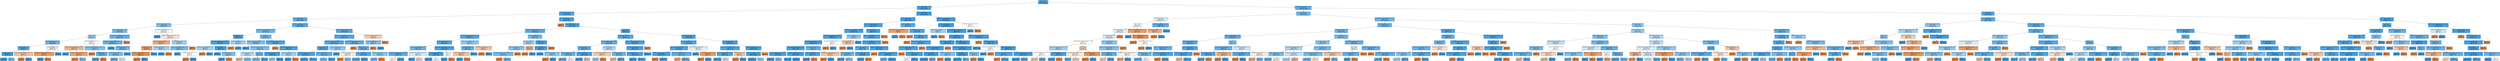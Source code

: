 digraph Tree {
node [shape=box, style="filled", color="black"] ;
0 [label="date <= 115.0\ngini = 0.166\nsamples = 26924\nvalue = [2456, 24468]", fillcolor="#399de5e5"] ;
1 [label="due_vs_submission_date <= 0.5\ngini = 0.101\nsamples = 15974\nvalue = [854, 15120]", fillcolor="#399de5f1"] ;
0 -> 1 [labeldistance=2.5, labelangle=45, headlabel="True"] ;
2 [label="homepage_clicks_by_days <= 10.5\ngini = 0.151\nsamples = 8588\nvalue = [705, 7883]", fillcolor="#399de5e8"] ;
1 -> 2 ;
3 [label="due_vs_submission_date <= -7.5\ngini = 0.229\nsamples = 2860\nvalue = [378, 2482]", fillcolor="#399de5d8"] ;
2 -> 3 ;
4 [label="oucontent_clicks_by_days <= 12.5\ngini = 0.379\nsamples = 295\nvalue = [75, 220]", fillcolor="#399de5a8"] ;
3 -> 4 ;
5 [label="subpage_clicks_by_interval <= 0.5\ngini = 0.345\nsamples = 257\nvalue = [57, 200]", fillcolor="#399de5b6"] ;
4 -> 5 ;
6 [label="weight <= 11.25\ngini = 0.439\nsamples = 83\nvalue = [27, 56]", fillcolor="#399de584"] ;
5 -> 6 ;
7 [label="oucontent_clicks_by_days <= 3.5\ngini = 0.287\nsamples = 46\nvalue = [8, 38]", fillcolor="#399de5c9"] ;
6 -> 7 ;
8 [label="url_clicks_by_days <= 0.5\ngini = 0.149\nsamples = 37\nvalue = [3, 34]", fillcolor="#399de5e9"] ;
7 -> 8 ;
9 [label="imd_band_20-30% <= 0.5\ngini = 0.057\nsamples = 34\nvalue = [1, 33]", fillcolor="#399de5f7"] ;
8 -> 9 ;
10 [label="gini = 0.0\nsamples = 30\nvalue = [0, 30]", fillcolor="#399de5ff"] ;
9 -> 10 ;
11 [label="gini = 0.375\nsamples = 4\nvalue = [1, 3]", fillcolor="#399de5aa"] ;
9 -> 11 ;
12 [label="oucontent_clicks_by_interval_change <= 1.0\ngini = 0.444\nsamples = 3\nvalue = [2, 1]", fillcolor="#e581397f"] ;
8 -> 12 ;
13 [label="gini = 0.0\nsamples = 2\nvalue = [2, 0]", fillcolor="#e58139ff"] ;
12 -> 13 ;
14 [label="gini = 0.0\nsamples = 1\nvalue = [0, 1]", fillcolor="#399de5ff"] ;
12 -> 14 ;
15 [label="url_clicks_by_days <= 0.5\ngini = 0.494\nsamples = 9\nvalue = [5, 4]", fillcolor="#e5813933"] ;
7 -> 15 ;
16 [label="externalquiz_clicks_by_interval_change <= -1.5\ngini = 0.278\nsamples = 6\nvalue = [5, 1]", fillcolor="#e58139cc"] ;
15 -> 16 ;
17 [label="gini = 0.0\nsamples = 1\nvalue = [0, 1]", fillcolor="#399de5ff"] ;
16 -> 17 ;
18 [label="gini = 0.0\nsamples = 5\nvalue = [5, 0]", fillcolor="#e58139ff"] ;
16 -> 18 ;
19 [label="gini = 0.0\nsamples = 3\nvalue = [0, 3]", fillcolor="#399de5ff"] ;
15 -> 19 ;
20 [label="homepage_clicks_by_days <= 2.5\ngini = 0.5\nsamples = 37\nvalue = [19, 18]", fillcolor="#e581390d"] ;
6 -> 20 ;
21 [label="forumng_clicks_by_interval_change <= -45.0\ngini = 0.408\nsamples = 21\nvalue = [15, 6]", fillcolor="#e5813999"] ;
20 -> 21 ;
22 [label="gini = 0.0\nsamples = 2\nvalue = [0, 2]", fillcolor="#399de5ff"] ;
21 -> 22 ;
23 [label="homepage_clicks_by_days_change <= -2.0\ngini = 0.332\nsamples = 19\nvalue = [15, 4]", fillcolor="#e58139bb"] ;
21 -> 23 ;
24 [label="gini = 0.124\nsamples = 15\nvalue = [14, 1]", fillcolor="#e58139ed"] ;
23 -> 24 ;
25 [label="gini = 0.375\nsamples = 4\nvalue = [1, 3]", fillcolor="#399de5aa"] ;
23 -> 25 ;
26 [label="oucollaborate_clicks_by_interval_change <= -1.0\ngini = 0.375\nsamples = 16\nvalue = [4, 12]", fillcolor="#399de5aa"] ;
20 -> 26 ;
27 [label="gini = 0.0\nsamples = 2\nvalue = [2, 0]", fillcolor="#e58139ff"] ;
26 -> 27 ;
28 [label="imd_band_70-80% <= 0.5\ngini = 0.245\nsamples = 14\nvalue = [2, 12]", fillcolor="#399de5d4"] ;
26 -> 28 ;
29 [label="gini = 0.142\nsamples = 13\nvalue = [1, 12]", fillcolor="#399de5ea"] ;
28 -> 29 ;
30 [label="gini = 0.0\nsamples = 1\nvalue = [1, 0]", fillcolor="#e58139ff"] ;
28 -> 30 ;
31 [label="ouelluminate_clicks_by_interval_change <= 0.5\ngini = 0.285\nsamples = 174\nvalue = [30, 144]", fillcolor="#399de5ca"] ;
5 -> 31 ;
32 [label="oucontent_clicks_by_interval_change <= -11.5\ngini = 0.273\nsamples = 172\nvalue = [28, 144]", fillcolor="#399de5cd"] ;
31 -> 32 ;
33 [label="gini = 0.0\nsamples = 29\nvalue = [0, 29]", fillcolor="#399de5ff"] ;
32 -> 33 ;
34 [label="ouwiki_clicks_by_interval <= 0.5\ngini = 0.315\nsamples = 143\nvalue = [28, 115]", fillcolor="#399de5c1"] ;
32 -> 34 ;
35 [label="homepage_clicks_by_days <= 7.5\ngini = 0.352\nsamples = 123\nvalue = [28, 95]", fillcolor="#399de5b4"] ;
34 -> 35 ;
36 [label="gini = 0.313\nsamples = 108\nvalue = [21, 87]", fillcolor="#399de5c1"] ;
35 -> 36 ;
37 [label="gini = 0.498\nsamples = 15\nvalue = [7, 8]", fillcolor="#399de520"] ;
35 -> 37 ;
38 [label="gini = 0.0\nsamples = 20\nvalue = [0, 20]", fillcolor="#399de5ff"] ;
34 -> 38 ;
39 [label="gini = 0.0\nsamples = 2\nvalue = [2, 0]", fillcolor="#e58139ff"] ;
31 -> 39 ;
40 [label="ouwiki_clicks_by_interval_change <= -0.5\ngini = 0.499\nsamples = 38\nvalue = [18, 20]", fillcolor="#399de519"] ;
4 -> 40 ;
41 [label="gini = 0.0\nsamples = 6\nvalue = [0, 6]", fillcolor="#399de5ff"] ;
40 -> 41 ;
42 [label="homepage_clicks_by_days_change <= -0.5\ngini = 0.492\nsamples = 32\nvalue = [18, 14]", fillcolor="#e5813939"] ;
40 -> 42 ;
43 [label="oucollaborate_clicks_by_interval <= 1.0\ngini = 0.36\nsamples = 17\nvalue = [13, 4]", fillcolor="#e58139b1"] ;
42 -> 43 ;
44 [label="imd_band_0-10% <= 0.5\ngini = 0.245\nsamples = 14\nvalue = [12, 2]", fillcolor="#e58139d4"] ;
43 -> 44 ;
45 [label="oucontent_clicks_by_days_change <= 14.5\ngini = 0.142\nsamples = 13\nvalue = [12, 1]", fillcolor="#e58139ea"] ;
44 -> 45 ;
46 [label="gini = 0.0\nsamples = 12\nvalue = [12, 0]", fillcolor="#e58139ff"] ;
45 -> 46 ;
47 [label="gini = 0.0\nsamples = 1\nvalue = [0, 1]", fillcolor="#399de5ff"] ;
45 -> 47 ;
48 [label="gini = 0.0\nsamples = 1\nvalue = [0, 1]", fillcolor="#399de5ff"] ;
44 -> 48 ;
49 [label="homepage_clicks_by_interval <= 17.0\ngini = 0.444\nsamples = 3\nvalue = [1, 2]", fillcolor="#399de57f"] ;
43 -> 49 ;
50 [label="gini = 0.0\nsamples = 2\nvalue = [0, 2]", fillcolor="#399de5ff"] ;
49 -> 50 ;
51 [label="gini = 0.0\nsamples = 1\nvalue = [1, 0]", fillcolor="#e58139ff"] ;
49 -> 51 ;
52 [label="oucontent_clicks_by_days <= 36.5\ngini = 0.444\nsamples = 15\nvalue = [5, 10]", fillcolor="#399de57f"] ;
42 -> 52 ;
53 [label="homepage_clicks_by_days_change <= 2.5\ngini = 0.355\nsamples = 13\nvalue = [3, 10]", fillcolor="#399de5b3"] ;
52 -> 53 ;
54 [label="gini = 0.0\nsamples = 7\nvalue = [0, 7]", fillcolor="#399de5ff"] ;
53 -> 54 ;
55 [label="homepage_clicks_by_interval <= 7.5\ngini = 0.5\nsamples = 6\nvalue = [3, 3]", fillcolor="#e5813900"] ;
53 -> 55 ;
56 [label="gini = 0.0\nsamples = 3\nvalue = [3, 0]", fillcolor="#e58139ff"] ;
55 -> 56 ;
57 [label="gini = 0.0\nsamples = 3\nvalue = [0, 3]", fillcolor="#399de5ff"] ;
55 -> 57 ;
58 [label="gini = 0.0\nsamples = 2\nvalue = [2, 0]", fillcolor="#e58139ff"] ;
52 -> 58 ;
59 [label="homepage_clicks_by_interval <= 4.5\ngini = 0.208\nsamples = 2565\nvalue = [303, 2262]", fillcolor="#399de5dd"] ;
3 -> 59 ;
60 [label="forumng_clicks_by_interval_change <= -16.5\ngini = 0.314\nsamples = 482\nvalue = [94, 388]", fillcolor="#399de5c1"] ;
59 -> 60 ;
61 [label="region_Ireland <= 0.5\ngini = 0.073\nsamples = 79\nvalue = [3, 76]", fillcolor="#399de5f5"] ;
60 -> 61 ;
62 [label="externalquiz_clicks_by_days_change <= -1.5\ngini = 0.051\nsamples = 76\nvalue = [2, 74]", fillcolor="#399de5f8"] ;
61 -> 62 ;
63 [label="subpage_clicks_by_days_change <= -7.0\ngini = 0.444\nsamples = 3\nvalue = [1, 2]", fillcolor="#399de57f"] ;
62 -> 63 ;
64 [label="gini = 0.0\nsamples = 1\nvalue = [1, 0]", fillcolor="#e58139ff"] ;
63 -> 64 ;
65 [label="gini = 0.0\nsamples = 2\nvalue = [0, 2]", fillcolor="#399de5ff"] ;
63 -> 65 ;
66 [label="imd_band_90-100% <= 0.5\ngini = 0.027\nsamples = 73\nvalue = [1, 72]", fillcolor="#399de5fb"] ;
62 -> 66 ;
67 [label="gini = 0.0\nsamples = 69\nvalue = [0, 69]", fillcolor="#399de5ff"] ;
66 -> 67 ;
68 [label="subpage_clicks_by_days <= 7.0\ngini = 0.375\nsamples = 4\nvalue = [1, 3]", fillcolor="#399de5aa"] ;
66 -> 68 ;
69 [label="gini = 0.0\nsamples = 3\nvalue = [0, 3]", fillcolor="#399de5ff"] ;
68 -> 69 ;
70 [label="gini = 0.0\nsamples = 1\nvalue = [1, 0]", fillcolor="#e58139ff"] ;
68 -> 70 ;
71 [label="resource_clicks_by_interval <= 1.5\ngini = 0.444\nsamples = 3\nvalue = [1, 2]", fillcolor="#399de57f"] ;
61 -> 71 ;
72 [label="gini = 0.0\nsamples = 1\nvalue = [1, 0]", fillcolor="#e58139ff"] ;
71 -> 72 ;
73 [label="gini = 0.0\nsamples = 2\nvalue = [0, 2]", fillcolor="#399de5ff"] ;
71 -> 73 ;
74 [label="imd_band_80-90% <= 0.5\ngini = 0.35\nsamples = 403\nvalue = [91, 312]", fillcolor="#399de5b5"] ;
60 -> 74 ;
75 [label="ouwiki_clicks_by_interval_change <= -11.0\ngini = 0.368\nsamples = 362\nvalue = [88, 274]", fillcolor="#399de5ad"] ;
74 -> 75 ;
76 [label="gini = 0.0\nsamples = 16\nvalue = [0, 16]", fillcolor="#399de5ff"] ;
75 -> 76 ;
77 [label="oucontent_clicks_by_interval_change <= -9.5\ngini = 0.379\nsamples = 346\nvalue = [88, 258]", fillcolor="#399de5a8"] ;
75 -> 77 ;
78 [label="subpage_clicks_by_days <= 0.5\ngini = 0.47\nsamples = 74\nvalue = [28, 46]", fillcolor="#399de564"] ;
77 -> 78 ;
79 [label="gini = 0.455\nsamples = 20\nvalue = [13, 7]", fillcolor="#e5813976"] ;
78 -> 79 ;
80 [label="gini = 0.401\nsamples = 54\nvalue = [15, 39]", fillcolor="#399de59d"] ;
78 -> 80 ;
81 [label="gender_F <= 0.5\ngini = 0.344\nsamples = 272\nvalue = [60, 212]", fillcolor="#399de5b7"] ;
77 -> 81 ;
82 [label="gini = 0.388\nsamples = 205\nvalue = [54, 151]", fillcolor="#399de5a4"] ;
81 -> 82 ;
83 [label="gini = 0.163\nsamples = 67\nvalue = [6, 61]", fillcolor="#399de5e6"] ;
81 -> 83 ;
84 [label="externalquiz_clicks_by_days_change <= -3.5\ngini = 0.136\nsamples = 41\nvalue = [3, 38]", fillcolor="#399de5eb"] ;
74 -> 84 ;
85 [label="gini = 0.0\nsamples = 1\nvalue = [1, 0]", fillcolor="#e58139ff"] ;
84 -> 85 ;
86 [label="oucontent_clicks_by_days_change <= 17.0\ngini = 0.095\nsamples = 40\nvalue = [2, 38]", fillcolor="#399de5f2"] ;
84 -> 86 ;
87 [label="homepage_clicks_by_interval <= 0.5\ngini = 0.053\nsamples = 37\nvalue = [1, 36]", fillcolor="#399de5f8"] ;
86 -> 87 ;
88 [label="gini = 0.444\nsamples = 3\nvalue = [1, 2]", fillcolor="#399de57f"] ;
87 -> 88 ;
89 [label="gini = 0.0\nsamples = 34\nvalue = [0, 34]", fillcolor="#399de5ff"] ;
87 -> 89 ;
90 [label="externalquiz_clicks_by_days <= 2.0\ngini = 0.444\nsamples = 3\nvalue = [1, 2]", fillcolor="#399de57f"] ;
86 -> 90 ;
91 [label="gini = 0.0\nsamples = 2\nvalue = [0, 2]", fillcolor="#399de5ff"] ;
90 -> 91 ;
92 [label="gini = 0.0\nsamples = 1\nvalue = [1, 0]", fillcolor="#e58139ff"] ;
90 -> 92 ;
93 [label="url_clicks_by_interval_change <= 18.0\ngini = 0.181\nsamples = 2083\nvalue = [209, 1874]", fillcolor="#399de5e3"] ;
59 -> 93 ;
94 [label="highest_education_Lower Than A Level <= 0.5\ngini = 0.177\nsamples = 2075\nvalue = [204, 1871]", fillcolor="#399de5e3"] ;
93 -> 94 ;
95 [label="oucontent_clicks_by_interval_change <= 45.5\ngini = 0.15\nsamples = 1425\nvalue = [116, 1309]", fillcolor="#399de5e8"] ;
94 -> 95 ;
96 [label="imd_band_10-20% <= 0.5\ngini = 0.144\nsamples = 1405\nvalue = [110, 1295]", fillcolor="#399de5e9"] ;
95 -> 96 ;
97 [label="homepage_clicks_by_days_change <= 2.5\ngini = 0.13\nsamples = 1270\nvalue = [89, 1181]", fillcolor="#399de5ec"] ;
96 -> 97 ;
98 [label="gini = 0.105\nsamples = 919\nvalue = [51, 868]", fillcolor="#399de5f0"] ;
97 -> 98 ;
99 [label="gini = 0.193\nsamples = 351\nvalue = [38, 313]", fillcolor="#399de5e0"] ;
97 -> 99 ;
100 [label="homepage_clicks_by_interval <= 10.5\ngini = 0.263\nsamples = 135\nvalue = [21, 114]", fillcolor="#399de5d0"] ;
96 -> 100 ;
101 [label="gini = 0.379\nsamples = 59\nvalue = [15, 44]", fillcolor="#399de5a8"] ;
100 -> 101 ;
102 [label="gini = 0.145\nsamples = 76\nvalue = [6, 70]", fillcolor="#399de5e9"] ;
100 -> 102 ;
103 [label="url_clicks_by_interval_change <= 0.5\ngini = 0.42\nsamples = 20\nvalue = [6, 14]", fillcolor="#399de592"] ;
95 -> 103 ;
104 [label="gini = 0.0\nsamples = 9\nvalue = [0, 9]", fillcolor="#399de5ff"] ;
103 -> 104 ;
105 [label="ouwiki_clicks_by_interval <= 0.5\ngini = 0.496\nsamples = 11\nvalue = [6, 5]", fillcolor="#e581392a"] ;
103 -> 105 ;
106 [label="gini = 0.0\nsamples = 4\nvalue = [4, 0]", fillcolor="#e58139ff"] ;
105 -> 106 ;
107 [label="gini = 0.408\nsamples = 7\nvalue = [2, 5]", fillcolor="#399de599"] ;
105 -> 107 ;
108 [label="ouelluminate_clicks_by_days_change <= -6.5\ngini = 0.234\nsamples = 650\nvalue = [88, 562]", fillcolor="#399de5d7"] ;
94 -> 108 ;
109 [label="gini = 0.0\nsamples = 2\nvalue = [2, 0]", fillcolor="#e58139ff"] ;
108 -> 109 ;
110 [label="studied_credits <= 140.0\ngini = 0.23\nsamples = 648\nvalue = [86, 562]", fillcolor="#399de5d8"] ;
108 -> 110 ;
111 [label="subpage_clicks_by_interval <= 19.5\ngini = 0.213\nsamples = 603\nvalue = [73, 530]", fillcolor="#399de5dc"] ;
110 -> 111 ;
112 [label="gini = 0.237\nsamples = 509\nvalue = [70, 439]", fillcolor="#399de5d6"] ;
111 -> 112 ;
113 [label="gini = 0.062\nsamples = 94\nvalue = [3, 91]", fillcolor="#399de5f7"] ;
111 -> 113 ;
114 [label="forumng_clicks_by_interval <= 31.5\ngini = 0.411\nsamples = 45\nvalue = [13, 32]", fillcolor="#399de597"] ;
110 -> 114 ;
115 [label="gini = 0.343\nsamples = 41\nvalue = [9, 32]", fillcolor="#399de5b7"] ;
114 -> 115 ;
116 [label="gini = 0.0\nsamples = 4\nvalue = [4, 0]", fillcolor="#e58139ff"] ;
114 -> 116 ;
117 [label="ouwiki_clicks_by_interval_change <= 7.5\ngini = 0.469\nsamples = 8\nvalue = [5, 3]", fillcolor="#e5813966"] ;
93 -> 117 ;
118 [label="externalquiz_clicks_by_days <= 2.5\ngini = 0.375\nsamples = 4\nvalue = [1, 3]", fillcolor="#399de5aa"] ;
117 -> 118 ;
119 [label="gini = 0.0\nsamples = 1\nvalue = [1, 0]", fillcolor="#e58139ff"] ;
118 -> 119 ;
120 [label="gini = 0.0\nsamples = 3\nvalue = [0, 3]", fillcolor="#399de5ff"] ;
118 -> 120 ;
121 [label="gini = 0.0\nsamples = 4\nvalue = [4, 0]", fillcolor="#e58139ff"] ;
117 -> 121 ;
122 [label="due_vs_submission_date <= -40.5\ngini = 0.108\nsamples = 5728\nvalue = [327, 5401]", fillcolor="#399de5f0"] ;
2 -> 122 ;
123 [label="gini = 0.0\nsamples = 3\nvalue = [3, 0]", fillcolor="#e58139ff"] ;
122 -> 123 ;
124 [label="due_vs_submission_date <= -4.5\ngini = 0.107\nsamples = 5725\nvalue = [324, 5401]", fillcolor="#399de5f0"] ;
122 -> 124 ;
125 [label="externalquiz_clicks_by_interval_change <= 0.5\ngini = 0.212\nsamples = 414\nvalue = [50, 364]", fillcolor="#399de5dc"] ;
124 -> 125 ;
126 [label="resource_clicks_by_interval_change <= 14.5\ngini = 0.157\nsamples = 303\nvalue = [26, 277]", fillcolor="#399de5e7"] ;
125 -> 126 ;
127 [label="resource_clicks_by_interval <= 0.5\ngini = 0.131\nsamples = 283\nvalue = [20, 263]", fillcolor="#399de5ec"] ;
126 -> 127 ;
128 [label="url_clicks_by_interval_change <= -0.5\ngini = 0.306\nsamples = 69\nvalue = [13, 56]", fillcolor="#399de5c4"] ;
127 -> 128 ;
129 [label="forumng_clicks_by_interval_change <= -75.0\ngini = 0.201\nsamples = 53\nvalue = [6, 47]", fillcolor="#399de5de"] ;
128 -> 129 ;
130 [label="gini = 0.5\nsamples = 6\nvalue = [3, 3]", fillcolor="#e5813900"] ;
129 -> 130 ;
131 [label="gini = 0.12\nsamples = 47\nvalue = [3, 44]", fillcolor="#399de5ee"] ;
129 -> 131 ;
132 [label="externalquiz_clicks_by_days_change <= -0.5\ngini = 0.492\nsamples = 16\nvalue = [7, 9]", fillcolor="#399de539"] ;
128 -> 132 ;
133 [label="gini = 0.0\nsamples = 4\nvalue = [0, 4]", fillcolor="#399de5ff"] ;
132 -> 133 ;
134 [label="gini = 0.486\nsamples = 12\nvalue = [7, 5]", fillcolor="#e5813949"] ;
132 -> 134 ;
135 [label="oucontent_clicks_by_interval_change <= 68.0\ngini = 0.063\nsamples = 214\nvalue = [7, 207]", fillcolor="#399de5f6"] ;
127 -> 135 ;
136 [label="oucontent_clicks_by_days <= 99.0\ngini = 0.055\nsamples = 212\nvalue = [6, 206]", fillcolor="#399de5f8"] ;
135 -> 136 ;
137 [label="gini = 0.046\nsamples = 210\nvalue = [5, 205]", fillcolor="#399de5f9"] ;
136 -> 137 ;
138 [label="gini = 0.5\nsamples = 2\nvalue = [1, 1]", fillcolor="#e5813900"] ;
136 -> 138 ;
139 [label="weight <= 18.75\ngini = 0.5\nsamples = 2\nvalue = [1, 1]", fillcolor="#e5813900"] ;
135 -> 139 ;
140 [label="gini = 0.0\nsamples = 1\nvalue = [0, 1]", fillcolor="#399de5ff"] ;
139 -> 140 ;
141 [label="gini = 0.0\nsamples = 1\nvalue = [1, 0]", fillcolor="#e58139ff"] ;
139 -> 141 ;
142 [label="ouwiki_clicks_by_interval_change <= 24.5\ngini = 0.42\nsamples = 20\nvalue = [6, 14]", fillcolor="#399de592"] ;
126 -> 142 ;
143 [label="url_clicks_by_interval <= 1.5\ngini = 0.245\nsamples = 14\nvalue = [2, 12]", fillcolor="#399de5d4"] ;
142 -> 143 ;
144 [label="ouwiki_clicks_by_days_change <= 1.5\ngini = 0.444\nsamples = 3\nvalue = [2, 1]", fillcolor="#e581397f"] ;
143 -> 144 ;
145 [label="gini = 0.0\nsamples = 1\nvalue = [0, 1]", fillcolor="#399de5ff"] ;
144 -> 145 ;
146 [label="gini = 0.0\nsamples = 2\nvalue = [2, 0]", fillcolor="#e58139ff"] ;
144 -> 146 ;
147 [label="gini = 0.0\nsamples = 11\nvalue = [0, 11]", fillcolor="#399de5ff"] ;
143 -> 147 ;
148 [label="ouwiki_clicks_by_days_change <= 39.0\ngini = 0.444\nsamples = 6\nvalue = [4, 2]", fillcolor="#e581397f"] ;
142 -> 148 ;
149 [label="gini = 0.0\nsamples = 4\nvalue = [4, 0]", fillcolor="#e58139ff"] ;
148 -> 149 ;
150 [label="gini = 0.0\nsamples = 2\nvalue = [0, 2]", fillcolor="#399de5ff"] ;
148 -> 150 ;
151 [label="ouwiki_clicks_by_interval <= 0.5\ngini = 0.339\nsamples = 111\nvalue = [24, 87]", fillcolor="#399de5b9"] ;
125 -> 151 ;
152 [label="imd_band_20-30% <= 0.5\ngini = 0.444\nsamples = 63\nvalue = [21, 42]", fillcolor="#399de57f"] ;
151 -> 152 ;
153 [label="oucontent_clicks_by_interval <= 66.0\ngini = 0.397\nsamples = 55\nvalue = [15, 40]", fillcolor="#399de59f"] ;
152 -> 153 ;
154 [label="ouelluminate_clicks_by_interval_change <= -1.5\ngini = 0.355\nsamples = 52\nvalue = [12, 40]", fillcolor="#399de5b3"] ;
153 -> 154 ;
155 [label="gini = 0.0\nsamples = 2\nvalue = [2, 0]", fillcolor="#e58139ff"] ;
154 -> 155 ;
156 [label="gini = 0.32\nsamples = 50\nvalue = [10, 40]", fillcolor="#399de5bf"] ;
154 -> 156 ;
157 [label="gini = 0.0\nsamples = 3\nvalue = [3, 0]", fillcolor="#e58139ff"] ;
153 -> 157 ;
158 [label="weight <= 21.25\ngini = 0.375\nsamples = 8\nvalue = [6, 2]", fillcolor="#e58139aa"] ;
152 -> 158 ;
159 [label="gini = 0.0\nsamples = 6\nvalue = [6, 0]", fillcolor="#e58139ff"] ;
158 -> 159 ;
160 [label="gini = 0.0\nsamples = 2\nvalue = [0, 2]", fillcolor="#399de5ff"] ;
158 -> 160 ;
161 [label="imd_band_70-80% <= 0.5\ngini = 0.117\nsamples = 48\nvalue = [3, 45]", fillcolor="#399de5ee"] ;
151 -> 161 ;
162 [label="region_South Region <= 0.5\ngini = 0.081\nsamples = 47\nvalue = [2, 45]", fillcolor="#399de5f4"] ;
161 -> 162 ;
163 [label="gini = 0.0\nsamples = 40\nvalue = [0, 40]", fillcolor="#399de5ff"] ;
162 -> 163 ;
164 [label="subpage_clicks_by_interval <= 39.5\ngini = 0.408\nsamples = 7\nvalue = [2, 5]", fillcolor="#399de599"] ;
162 -> 164 ;
165 [label="gini = 0.0\nsamples = 2\nvalue = [2, 0]", fillcolor="#e58139ff"] ;
164 -> 165 ;
166 [label="gini = 0.0\nsamples = 5\nvalue = [0, 5]", fillcolor="#399de5ff"] ;
164 -> 166 ;
167 [label="gini = 0.0\nsamples = 1\nvalue = [1, 0]", fillcolor="#e58139ff"] ;
161 -> 167 ;
168 [label="weight <= 2.5\ngini = 0.098\nsamples = 5311\nvalue = [274, 5037]", fillcolor="#399de5f1"] ;
124 -> 168 ;
169 [label="forumng_clicks_by_interval <= 57.5\ngini = 0.177\nsamples = 752\nvalue = [74, 678]", fillcolor="#399de5e3"] ;
168 -> 169 ;
170 [label="oucontent_clicks_by_interval <= 48.5\ngini = 0.251\nsamples = 388\nvalue = [57, 331]", fillcolor="#399de5d3"] ;
169 -> 170 ;
171 [label="ouwiki_clicks_by_days <= 9.5\ngini = 0.226\nsamples = 361\nvalue = [47, 314]", fillcolor="#399de5d9"] ;
170 -> 171 ;
172 [label="ouwiki_clicks_by_interval <= 11.5\ngini = 0.28\nsamples = 250\nvalue = [42, 208]", fillcolor="#399de5cc"] ;
171 -> 172 ;
173 [label="gini = 0.261\nsamples = 240\nvalue = [37, 203]", fillcolor="#399de5d1"] ;
172 -> 173 ;
174 [label="gini = 0.5\nsamples = 10\nvalue = [5, 5]", fillcolor="#e5813900"] ;
172 -> 174 ;
175 [label="ouelluminate_clicks_by_days <= 6.5\ngini = 0.086\nsamples = 111\nvalue = [5, 106]", fillcolor="#399de5f3"] ;
171 -> 175 ;
176 [label="gini = 0.054\nsamples = 108\nvalue = [3, 105]", fillcolor="#399de5f8"] ;
175 -> 176 ;
177 [label="gini = 0.444\nsamples = 3\nvalue = [2, 1]", fillcolor="#e581397f"] ;
175 -> 177 ;
178 [label="ouwiki_clicks_by_days <= 4.5\ngini = 0.466\nsamples = 27\nvalue = [10, 17]", fillcolor="#399de569"] ;
170 -> 178 ;
179 [label="oucontent_clicks_by_days_change <= 45.0\ngini = 0.463\nsamples = 11\nvalue = [7, 4]", fillcolor="#e581396d"] ;
178 -> 179 ;
180 [label="gini = 0.444\nsamples = 6\nvalue = [2, 4]", fillcolor="#399de57f"] ;
179 -> 180 ;
181 [label="gini = 0.0\nsamples = 5\nvalue = [5, 0]", fillcolor="#e58139ff"] ;
179 -> 181 ;
182 [label="resource_clicks_by_days <= 5.0\ngini = 0.305\nsamples = 16\nvalue = [3, 13]", fillcolor="#399de5c4"] ;
178 -> 182 ;
183 [label="gini = 0.444\nsamples = 3\nvalue = [2, 1]", fillcolor="#e581397f"] ;
182 -> 183 ;
184 [label="gini = 0.142\nsamples = 13\nvalue = [1, 12]", fillcolor="#399de5ea"] ;
182 -> 184 ;
185 [label="forumng_clicks_by_interval_change <= 528.0\ngini = 0.089\nsamples = 364\nvalue = [17, 347]", fillcolor="#399de5f3"] ;
169 -> 185 ;
186 [label="externalquiz_clicks_by_interval <= 5.5\ngini = 0.084\nsamples = 363\nvalue = [16, 347]", fillcolor="#399de5f3"] ;
185 -> 186 ;
187 [label="oucontent_clicks_by_interval <= 20.5\ngini = 0.117\nsamples = 256\nvalue = [16, 240]", fillcolor="#399de5ee"] ;
186 -> 187 ;
188 [label="gini = 0.044\nsamples = 132\nvalue = [3, 129]", fillcolor="#399de5f9"] ;
187 -> 188 ;
189 [label="gini = 0.188\nsamples = 124\nvalue = [13, 111]", fillcolor="#399de5e1"] ;
187 -> 189 ;
190 [label="gini = 0.0\nsamples = 107\nvalue = [0, 107]", fillcolor="#399de5ff"] ;
186 -> 190 ;
191 [label="gini = 0.0\nsamples = 1\nvalue = [1, 0]", fillcolor="#e58139ff"] ;
185 -> 191 ;
192 [label="forumng_clicks_by_days <= 1.5\ngini = 0.084\nsamples = 4559\nvalue = [200, 4359]", fillcolor="#399de5f3"] ;
168 -> 192 ;
193 [label="resource_clicks_by_interval <= 30.5\ngini = 0.151\nsamples = 692\nvalue = [57, 635]", fillcolor="#399de5e8"] ;
192 -> 193 ;
194 [label="oucontent_clicks_by_days_change <= 13.5\ngini = 0.141\nsamples = 681\nvalue = [52, 629]", fillcolor="#399de5ea"] ;
193 -> 194 ;
195 [label="subpage_clicks_by_days_change <= -132.5\ngini = 0.095\nsamples = 502\nvalue = [25, 477]", fillcolor="#399de5f2"] ;
194 -> 195 ;
196 [label="gini = 0.0\nsamples = 1\nvalue = [1, 0]", fillcolor="#e58139ff"] ;
195 -> 196 ;
197 [label="gini = 0.091\nsamples = 501\nvalue = [24, 477]", fillcolor="#399de5f2"] ;
195 -> 197 ;
198 [label="externalquiz_clicks_by_interval_change <= -3.5\ngini = 0.256\nsamples = 179\nvalue = [27, 152]", fillcolor="#399de5d2"] ;
194 -> 198 ;
199 [label="gini = 0.375\nsamples = 4\nvalue = [3, 1]", fillcolor="#e58139aa"] ;
198 -> 199 ;
200 [label="gini = 0.237\nsamples = 175\nvalue = [24, 151]", fillcolor="#399de5d6"] ;
198 -> 200 ;
201 [label="forumng_clicks_by_interval_change <= -4.5\ngini = 0.496\nsamples = 11\nvalue = [5, 6]", fillcolor="#399de52a"] ;
193 -> 201 ;
202 [label="gini = 0.0\nsamples = 5\nvalue = [0, 5]", fillcolor="#399de5ff"] ;
201 -> 202 ;
203 [label="subpage_clicks_by_interval <= 118.0\ngini = 0.278\nsamples = 6\nvalue = [5, 1]", fillcolor="#e58139cc"] ;
201 -> 203 ;
204 [label="gini = 0.0\nsamples = 5\nvalue = [5, 0]", fillcolor="#e58139ff"] ;
203 -> 204 ;
205 [label="gini = 0.0\nsamples = 1\nvalue = [0, 1]", fillcolor="#399de5ff"] ;
203 -> 205 ;
206 [label="resource_clicks_by_interval <= 2.5\ngini = 0.071\nsamples = 3867\nvalue = [143, 3724]", fillcolor="#399de5f5"] ;
192 -> 206 ;
207 [label="oucontent_clicks_by_interval_change <= 70.5\ngini = 0.134\nsamples = 748\nvalue = [54, 694]", fillcolor="#399de5eb"] ;
206 -> 207 ;
208 [label="forumng_clicks_by_interval <= 135.0\ngini = 0.13\nsamples = 745\nvalue = [52, 693]", fillcolor="#399de5ec"] ;
207 -> 208 ;
209 [label="gini = 0.124\nsamples = 738\nvalue = [49, 689]", fillcolor="#399de5ed"] ;
208 -> 209 ;
210 [label="gini = 0.49\nsamples = 7\nvalue = [3, 4]", fillcolor="#399de540"] ;
208 -> 210 ;
211 [label="studied_credits <= 105.0\ngini = 0.444\nsamples = 3\nvalue = [2, 1]", fillcolor="#e581397f"] ;
207 -> 211 ;
212 [label="gini = 0.0\nsamples = 2\nvalue = [2, 0]", fillcolor="#e58139ff"] ;
211 -> 212 ;
213 [label="gini = 0.0\nsamples = 1\nvalue = [0, 1]", fillcolor="#399de5ff"] ;
211 -> 213 ;
214 [label="homepage_clicks_by_days <= 575.5\ngini = 0.055\nsamples = 3119\nvalue = [89, 3030]", fillcolor="#399de5f8"] ;
206 -> 214 ;
215 [label="subpage_clicks_by_days <= 156.5\ngini = 0.055\nsamples = 3118\nvalue = [88, 3030]", fillcolor="#399de5f8"] ;
214 -> 215 ;
216 [label="gini = 0.054\nsamples = 3112\nvalue = [86, 3026]", fillcolor="#399de5f8"] ;
215 -> 216 ;
217 [label="gini = 0.444\nsamples = 6\nvalue = [2, 4]", fillcolor="#399de57f"] ;
215 -> 217 ;
218 [label="gini = 0.0\nsamples = 1\nvalue = [1, 0]", fillcolor="#e58139ff"] ;
214 -> 218 ;
219 [label="forumng_clicks_by_interval <= 4.5\ngini = 0.04\nsamples = 7386\nvalue = [149, 7237]", fillcolor="#399de5fa"] ;
1 -> 219 ;
220 [label="oucontent_clicks_by_days <= 51.5\ngini = 0.079\nsamples = 2074\nvalue = [85, 1989]", fillcolor="#399de5f4"] ;
219 -> 220 ;
221 [label="forumng_clicks_by_interval_change <= -2.5\ngini = 0.072\nsamples = 1985\nvalue = [74, 1911]", fillcolor="#399de5f5"] ;
220 -> 221 ;
222 [label="subpage_clicks_by_interval_change <= 26.0\ngini = 0.046\nsamples = 1159\nvalue = [27, 1132]", fillcolor="#399de5f9"] ;
221 -> 222 ;
223 [label="ouelluminate_clicks_by_days_change <= 1.5\ngini = 0.042\nsamples = 1152\nvalue = [25, 1127]", fillcolor="#399de5f9"] ;
222 -> 223 ;
224 [label="ouwiki_clicks_by_interval_change <= 2.5\ngini = 0.041\nsamples = 1150\nvalue = [24, 1126]", fillcolor="#399de5fa"] ;
223 -> 224 ;
225 [label="oucontent_clicks_by_days_change <= -4.5\ngini = 0.036\nsamples = 1132\nvalue = [21, 1111]", fillcolor="#399de5fa"] ;
224 -> 225 ;
226 [label="resource_clicks_by_days_change <= 4.5\ngini = 0.088\nsamples = 174\nvalue = [8, 166]", fillcolor="#399de5f3"] ;
225 -> 226 ;
227 [label="gini = 0.06\nsamples = 162\nvalue = [5, 157]", fillcolor="#399de5f7"] ;
226 -> 227 ;
228 [label="gini = 0.375\nsamples = 12\nvalue = [3, 9]", fillcolor="#399de5aa"] ;
226 -> 228 ;
229 [label="url_clicks_by_interval_change <= -10.5\ngini = 0.027\nsamples = 958\nvalue = [13, 945]", fillcolor="#399de5fb"] ;
225 -> 229 ;
230 [label="gini = 0.081\nsamples = 212\nvalue = [9, 203]", fillcolor="#399de5f4"] ;
229 -> 230 ;
231 [label="gini = 0.011\nsamples = 746\nvalue = [4, 742]", fillcolor="#399de5fe"] ;
229 -> 231 ;
232 [label="forumng_clicks_by_interval <= 3.5\ngini = 0.278\nsamples = 18\nvalue = [3, 15]", fillcolor="#399de5cc"] ;
224 -> 232 ;
233 [label="region_East Anglian Region <= 0.5\ngini = 0.124\nsamples = 15\nvalue = [1, 14]", fillcolor="#399de5ed"] ;
232 -> 233 ;
234 [label="gini = 0.0\nsamples = 14\nvalue = [0, 14]", fillcolor="#399de5ff"] ;
233 -> 234 ;
235 [label="gini = 0.0\nsamples = 1\nvalue = [1, 0]", fillcolor="#e58139ff"] ;
233 -> 235 ;
236 [label="highest_education_HE Qualification <= 0.5\ngini = 0.444\nsamples = 3\nvalue = [2, 1]", fillcolor="#e581397f"] ;
232 -> 236 ;
237 [label="gini = 0.0\nsamples = 2\nvalue = [2, 0]", fillcolor="#e58139ff"] ;
236 -> 237 ;
238 [label="gini = 0.0\nsamples = 1\nvalue = [0, 1]", fillcolor="#399de5ff"] ;
236 -> 238 ;
239 [label="forumng_clicks_by_days_change <= 1.0\ngini = 0.5\nsamples = 2\nvalue = [1, 1]", fillcolor="#e5813900"] ;
223 -> 239 ;
240 [label="gini = 0.0\nsamples = 1\nvalue = [1, 0]", fillcolor="#e58139ff"] ;
239 -> 240 ;
241 [label="gini = 0.0\nsamples = 1\nvalue = [0, 1]", fillcolor="#399de5ff"] ;
239 -> 241 ;
242 [label="subpage_clicks_by_days <= 28.5\ngini = 0.408\nsamples = 7\nvalue = [2, 5]", fillcolor="#399de599"] ;
222 -> 242 ;
243 [label="imd_band_90-100% <= 0.5\ngini = 0.444\nsamples = 3\nvalue = [2, 1]", fillcolor="#e581397f"] ;
242 -> 243 ;
244 [label="gini = 0.0\nsamples = 2\nvalue = [2, 0]", fillcolor="#e58139ff"] ;
243 -> 244 ;
245 [label="gini = 0.0\nsamples = 1\nvalue = [0, 1]", fillcolor="#399de5ff"] ;
243 -> 245 ;
246 [label="gini = 0.0\nsamples = 4\nvalue = [0, 4]", fillcolor="#399de5ff"] ;
242 -> 246 ;
247 [label="forumng_clicks_by_days <= 5.5\ngini = 0.107\nsamples = 826\nvalue = [47, 779]", fillcolor="#399de5f0"] ;
221 -> 247 ;
248 [label="ouwiki_clicks_by_days_change <= 32.5\ngini = 0.105\nsamples = 825\nvalue = [46, 779]", fillcolor="#399de5f0"] ;
247 -> 248 ;
249 [label="resource_clicks_by_interval_change <= -0.5\ngini = 0.103\nsamples = 824\nvalue = [45, 779]", fillcolor="#399de5f0"] ;
248 -> 249 ;
250 [label="subpage_clicks_by_days <= 4.5\ngini = 0.198\nsamples = 188\nvalue = [21, 167]", fillcolor="#399de5df"] ;
249 -> 250 ;
251 [label="subpage_clicks_by_days <= 0.5\ngini = 0.294\nsamples = 95\nvalue = [17, 78]", fillcolor="#399de5c7"] ;
250 -> 251 ;
252 [label="gini = 0.089\nsamples = 43\nvalue = [2, 41]", fillcolor="#399de5f3"] ;
251 -> 252 ;
253 [label="gini = 0.411\nsamples = 52\nvalue = [15, 37]", fillcolor="#399de598"] ;
251 -> 253 ;
254 [label="oucontent_clicks_by_days <= 47.5\ngini = 0.082\nsamples = 93\nvalue = [4, 89]", fillcolor="#399de5f4"] ;
250 -> 254 ;
255 [label="gini = 0.063\nsamples = 92\nvalue = [3, 89]", fillcolor="#399de5f6"] ;
254 -> 255 ;
256 [label="gini = 0.0\nsamples = 1\nvalue = [1, 0]", fillcolor="#e58139ff"] ;
254 -> 256 ;
257 [label="homepage_clicks_by_days_change <= -22.5\ngini = 0.073\nsamples = 636\nvalue = [24, 612]", fillcolor="#399de5f5"] ;
249 -> 257 ;
258 [label="gini = 0.0\nsamples = 1\nvalue = [1, 0]", fillcolor="#e58139ff"] ;
257 -> 258 ;
259 [label="oucontent_clicks_by_interval_change <= -7.5\ngini = 0.07\nsamples = 635\nvalue = [23, 612]", fillcolor="#399de5f5"] ;
257 -> 259 ;
260 [label="gini = 0.308\nsamples = 21\nvalue = [4, 17]", fillcolor="#399de5c3"] ;
259 -> 260 ;
261 [label="gini = 0.06\nsamples = 614\nvalue = [19, 595]", fillcolor="#399de5f7"] ;
259 -> 261 ;
262 [label="gini = 0.0\nsamples = 1\nvalue = [1, 0]", fillcolor="#e58139ff"] ;
248 -> 262 ;
263 [label="gini = 0.0\nsamples = 1\nvalue = [1, 0]", fillcolor="#e58139ff"] ;
247 -> 263 ;
264 [label="homepage_clicks_by_days <= 9.5\ngini = 0.217\nsamples = 89\nvalue = [11, 78]", fillcolor="#399de5db"] ;
220 -> 264 ;
265 [label="externalquiz_clicks_by_interval_change <= -1.0\ngini = 0.32\nsamples = 5\nvalue = [4, 1]", fillcolor="#e58139bf"] ;
264 -> 265 ;
266 [label="gini = 0.0\nsamples = 1\nvalue = [0, 1]", fillcolor="#399de5ff"] ;
265 -> 266 ;
267 [label="gini = 0.0\nsamples = 4\nvalue = [4, 0]", fillcolor="#e58139ff"] ;
265 -> 267 ;
268 [label="url_clicks_by_days_change <= -8.5\ngini = 0.153\nsamples = 84\nvalue = [7, 77]", fillcolor="#399de5e8"] ;
264 -> 268 ;
269 [label="gini = 0.0\nsamples = 1\nvalue = [1, 0]", fillcolor="#e58139ff"] ;
268 -> 269 ;
270 [label="resource_clicks_by_days <= 0.5\ngini = 0.134\nsamples = 83\nvalue = [6, 77]", fillcolor="#399de5eb"] ;
268 -> 270 ;
271 [label="gini = 0.0\nsamples = 1\nvalue = [1, 0]", fillcolor="#e58139ff"] ;
270 -> 271 ;
272 [label="externalquiz_clicks_by_interval_change <= 6.0\ngini = 0.115\nsamples = 82\nvalue = [5, 77]", fillcolor="#399de5ee"] ;
270 -> 272 ;
273 [label="ouelluminate_clicks_by_days_change <= -6.5\ngini = 0.094\nsamples = 81\nvalue = [4, 77]", fillcolor="#399de5f2"] ;
272 -> 273 ;
274 [label="gini = 0.0\nsamples = 1\nvalue = [1, 0]", fillcolor="#e58139ff"] ;
273 -> 274 ;
275 [label="page_clicks_by_interval_change <= -0.5\ngini = 0.072\nsamples = 80\nvalue = [3, 77]", fillcolor="#399de5f5"] ;
273 -> 275 ;
276 [label="gini = 0.5\nsamples = 2\nvalue = [1, 1]", fillcolor="#e5813900"] ;
275 -> 276 ;
277 [label="gini = 0.05\nsamples = 78\nvalue = [2, 76]", fillcolor="#399de5f8"] ;
275 -> 277 ;
278 [label="gini = 0.0\nsamples = 1\nvalue = [1, 0]", fillcolor="#e58139ff"] ;
272 -> 278 ;
279 [label="homepage_clicks_by_days_change <= 394.0\ngini = 0.024\nsamples = 5312\nvalue = [64, 5248]", fillcolor="#399de5fc"] ;
219 -> 279 ;
280 [label="homepage_clicks_by_interval <= 0.5\ngini = 0.023\nsamples = 5310\nvalue = [63, 5247]", fillcolor="#399de5fc"] ;
279 -> 280 ;
281 [label="forumng_clicks_by_interval <= 14.5\ngini = 0.444\nsamples = 3\nvalue = [1, 2]", fillcolor="#399de57f"] ;
280 -> 281 ;
282 [label="gini = 0.0\nsamples = 2\nvalue = [0, 2]", fillcolor="#399de5ff"] ;
281 -> 282 ;
283 [label="gini = 0.0\nsamples = 1\nvalue = [1, 0]", fillcolor="#e58139ff"] ;
281 -> 283 ;
284 [label="oucontent_clicks_by_interval_change <= 20.5\ngini = 0.023\nsamples = 5307\nvalue = [62, 5245]", fillcolor="#399de5fc"] ;
280 -> 284 ;
285 [label="subpage_clicks_by_interval <= 7.5\ngini = 0.016\nsamples = 4183\nvalue = [33, 4150]", fillcolor="#399de5fd"] ;
284 -> 285 ;
286 [label="ouwiki_clicks_by_interval <= 61.0\ngini = 0.033\nsamples = 1073\nvalue = [18, 1055]", fillcolor="#399de5fb"] ;
285 -> 286 ;
287 [label="resource_clicks_by_days_change <= 17.0\ngini = 0.031\nsamples = 1072\nvalue = [17, 1055]", fillcolor="#399de5fb"] ;
286 -> 287 ;
288 [label="oucontent_clicks_by_days <= 68.5\ngini = 0.03\nsamples = 1068\nvalue = [16, 1052]", fillcolor="#399de5fb"] ;
287 -> 288 ;
289 [label="gini = 0.028\nsamples = 1062\nvalue = [15, 1047]", fillcolor="#399de5fb"] ;
288 -> 289 ;
290 [label="gini = 0.278\nsamples = 6\nvalue = [1, 5]", fillcolor="#399de5cc"] ;
288 -> 290 ;
291 [label="resource_clicks_by_interval <= 22.0\ngini = 0.375\nsamples = 4\nvalue = [1, 3]", fillcolor="#399de5aa"] ;
287 -> 291 ;
292 [label="gini = 0.0\nsamples = 1\nvalue = [1, 0]", fillcolor="#e58139ff"] ;
291 -> 292 ;
293 [label="gini = 0.0\nsamples = 3\nvalue = [0, 3]", fillcolor="#399de5ff"] ;
291 -> 293 ;
294 [label="gini = 0.0\nsamples = 1\nvalue = [1, 0]", fillcolor="#e58139ff"] ;
286 -> 294 ;
295 [label="forumng_clicks_by_days <= 34.5\ngini = 0.01\nsamples = 3110\nvalue = [15, 3095]", fillcolor="#399de5fe"] ;
285 -> 295 ;
296 [label="forumng_clicks_by_interval_change <= 130.5\ngini = 0.015\nsamples = 1958\nvalue = [15, 1943]", fillcolor="#399de5fd"] ;
295 -> 296 ;
297 [label="url_clicks_by_days <= 28.5\ngini = 0.014\nsamples = 1954\nvalue = [14, 1940]", fillcolor="#399de5fd"] ;
296 -> 297 ;
298 [label="gini = 0.013\nsamples = 1949\nvalue = [13, 1936]", fillcolor="#399de5fd"] ;
297 -> 298 ;
299 [label="gini = 0.32\nsamples = 5\nvalue = [1, 4]", fillcolor="#399de5bf"] ;
297 -> 299 ;
300 [label="age_band_0-35 <= 0.5\ngini = 0.375\nsamples = 4\nvalue = [1, 3]", fillcolor="#399de5aa"] ;
296 -> 300 ;
301 [label="gini = 0.0\nsamples = 1\nvalue = [1, 0]", fillcolor="#e58139ff"] ;
300 -> 301 ;
302 [label="gini = 0.0\nsamples = 3\nvalue = [0, 3]", fillcolor="#399de5ff"] ;
300 -> 302 ;
303 [label="gini = 0.0\nsamples = 1152\nvalue = [0, 1152]", fillcolor="#399de5ff"] ;
295 -> 303 ;
304 [label="homepage_clicks_by_interval_change <= -152.5\ngini = 0.05\nsamples = 1124\nvalue = [29, 1095]", fillcolor="#399de5f8"] ;
284 -> 304 ;
305 [label="gini = 0.0\nsamples = 1\nvalue = [1, 0]", fillcolor="#e58139ff"] ;
304 -> 305 ;
306 [label="homepage_clicks_by_days <= 3.5\ngini = 0.049\nsamples = 1123\nvalue = [28, 1095]", fillcolor="#399de5f8"] ;
304 -> 306 ;
307 [label="oucontent_clicks_by_days_change <= 30.0\ngini = 0.5\nsamples = 4\nvalue = [2, 2]", fillcolor="#e5813900"] ;
306 -> 307 ;
308 [label="gini = 0.0\nsamples = 2\nvalue = [0, 2]", fillcolor="#399de5ff"] ;
307 -> 308 ;
309 [label="gini = 0.0\nsamples = 2\nvalue = [2, 0]", fillcolor="#e58139ff"] ;
307 -> 309 ;
310 [label="subpage_clicks_by_interval <= 8.5\ngini = 0.045\nsamples = 1119\nvalue = [26, 1093]", fillcolor="#399de5f9"] ;
306 -> 310 ;
311 [label="oucontent_clicks_by_days_change <= -9.5\ngini = 0.18\nsamples = 110\nvalue = [11, 99]", fillcolor="#399de5e3"] ;
310 -> 311 ;
312 [label="gini = 0.0\nsamples = 1\nvalue = [1, 0]", fillcolor="#e58139ff"] ;
311 -> 312 ;
313 [label="gini = 0.167\nsamples = 109\nvalue = [10, 99]", fillcolor="#399de5e5"] ;
311 -> 313 ;
314 [label="resource_clicks_by_interval_change <= 43.5\ngini = 0.029\nsamples = 1009\nvalue = [15, 994]", fillcolor="#399de5fb"] ;
310 -> 314 ;
315 [label="gini = 0.024\nsamples = 985\nvalue = [12, 973]", fillcolor="#399de5fc"] ;
314 -> 315 ;
316 [label="gini = 0.219\nsamples = 24\nvalue = [3, 21]", fillcolor="#399de5db"] ;
314 -> 316 ;
317 [label="externalquiz_clicks_by_days <= 0.5\ngini = 0.5\nsamples = 2\nvalue = [1, 1]", fillcolor="#e5813900"] ;
279 -> 317 ;
318 [label="gini = 0.0\nsamples = 1\nvalue = [0, 1]", fillcolor="#399de5ff"] ;
317 -> 318 ;
319 [label="gini = 0.0\nsamples = 1\nvalue = [1, 0]", fillcolor="#e58139ff"] ;
317 -> 319 ;
320 [label="homepage_clicks_by_interval <= 21.5\ngini = 0.25\nsamples = 10950\nvalue = [1602, 9348]", fillcolor="#399de5d3"] ;
0 -> 320 [labeldistance=2.5, labelangle=-45, headlabel="False"] ;
321 [label="due_vs_submission_date <= -7.5\ngini = 0.336\nsamples = 4851\nvalue = [1035, 3816]", fillcolor="#399de5ba"] ;
320 -> 321 ;
322 [label="ouwiki_clicks_by_days <= 15.0\ngini = 0.495\nsamples = 238\nvalue = [107, 131]", fillcolor="#399de52f"] ;
321 -> 322 ;
323 [label="date <= 203.0\ngini = 0.499\nsamples = 215\nvalue = [104, 111]", fillcolor="#399de510"] ;
322 -> 323 ;
324 [label="num_of_prev_attempts <= 2.5\ngini = 0.496\nsamples = 198\nvalue = [90, 108]", fillcolor="#399de52a"] ;
323 -> 324 ;
325 [label="url_clicks_by_interval <= 0.5\ngini = 0.492\nsamples = 192\nvalue = [84, 108]", fillcolor="#399de539"] ;
324 -> 325 ;
326 [label="forumng_clicks_by_interval_change <= -1.5\ngini = 0.5\nsamples = 131\nvalue = [66, 65]", fillcolor="#e5813904"] ;
325 -> 326 ;
327 [label="forumng_clicks_by_interval_change <= -7.5\ngini = 0.444\nsamples = 54\nvalue = [18, 36]", fillcolor="#399de57f"] ;
326 -> 327 ;
328 [label="region_West Midlands Region <= 0.5\ngini = 0.5\nsamples = 34\nvalue = [17, 17]", fillcolor="#e5813900"] ;
327 -> 328 ;
329 [label="gini = 0.473\nsamples = 26\nvalue = [16, 10]", fillcolor="#e5813960"] ;
328 -> 329 ;
330 [label="gini = 0.219\nsamples = 8\nvalue = [1, 7]", fillcolor="#399de5db"] ;
328 -> 330 ;
331 [label="region_East Midlands Region <= 0.5\ngini = 0.095\nsamples = 20\nvalue = [1, 19]", fillcolor="#399de5f2"] ;
327 -> 331 ;
332 [label="gini = 0.0\nsamples = 19\nvalue = [0, 19]", fillcolor="#399de5ff"] ;
331 -> 332 ;
333 [label="gini = 0.0\nsamples = 1\nvalue = [1, 0]", fillcolor="#e58139ff"] ;
331 -> 333 ;
334 [label="date <= 161.5\ngini = 0.47\nsamples = 77\nvalue = [48, 29]", fillcolor="#e5813965"] ;
326 -> 334 ;
335 [label="homepage_clicks_by_interval <= 0.5\ngini = 0.495\nsamples = 60\nvalue = [33, 27]", fillcolor="#e581392e"] ;
334 -> 335 ;
336 [label="gini = 0.245\nsamples = 7\nvalue = [1, 6]", fillcolor="#399de5d4"] ;
335 -> 336 ;
337 [label="gini = 0.478\nsamples = 53\nvalue = [32, 21]", fillcolor="#e5813958"] ;
335 -> 337 ;
338 [label="homepage_clicks_by_interval <= 13.5\ngini = 0.208\nsamples = 17\nvalue = [15, 2]", fillcolor="#e58139dd"] ;
334 -> 338 ;
339 [label="gini = 0.0\nsamples = 15\nvalue = [15, 0]", fillcolor="#e58139ff"] ;
338 -> 339 ;
340 [label="gini = 0.0\nsamples = 2\nvalue = [0, 2]", fillcolor="#399de5ff"] ;
338 -> 340 ;
341 [label="resource_clicks_by_interval <= 15.0\ngini = 0.416\nsamples = 61\nvalue = [18, 43]", fillcolor="#399de594"] ;
325 -> 341 ;
342 [label="highest_education_Lower Than A Level <= 0.5\ngini = 0.383\nsamples = 58\nvalue = [15, 43]", fillcolor="#399de5a6"] ;
341 -> 342 ;
343 [label="oucontent_clicks_by_interval <= 2.5\ngini = 0.25\nsamples = 41\nvalue = [6, 35]", fillcolor="#399de5d3"] ;
342 -> 343 ;
344 [label="gini = 0.48\nsamples = 5\nvalue = [3, 2]", fillcolor="#e5813955"] ;
343 -> 344 ;
345 [label="gini = 0.153\nsamples = 36\nvalue = [3, 33]", fillcolor="#399de5e8"] ;
343 -> 345 ;
346 [label="homepage_clicks_by_interval_change <= 1.5\ngini = 0.498\nsamples = 17\nvalue = [9, 8]", fillcolor="#e581391c"] ;
342 -> 346 ;
347 [label="gini = 0.375\nsamples = 12\nvalue = [9, 3]", fillcolor="#e58139aa"] ;
346 -> 347 ;
348 [label="gini = 0.0\nsamples = 5\nvalue = [0, 5]", fillcolor="#399de5ff"] ;
346 -> 348 ;
349 [label="gini = 0.0\nsamples = 3\nvalue = [3, 0]", fillcolor="#e58139ff"] ;
341 -> 349 ;
350 [label="gini = 0.0\nsamples = 6\nvalue = [6, 0]", fillcolor="#e58139ff"] ;
324 -> 350 ;
351 [label="resource_clicks_by_interval_change <= -17.5\ngini = 0.291\nsamples = 17\nvalue = [14, 3]", fillcolor="#e58139c8"] ;
323 -> 351 ;
352 [label="gini = 0.0\nsamples = 2\nvalue = [0, 2]", fillcolor="#399de5ff"] ;
351 -> 352 ;
353 [label="region_North Western Region <= 0.5\ngini = 0.124\nsamples = 15\nvalue = [14, 1]", fillcolor="#e58139ed"] ;
351 -> 353 ;
354 [label="gini = 0.0\nsamples = 13\nvalue = [13, 0]", fillcolor="#e58139ff"] ;
353 -> 354 ;
355 [label="homepage_clicks_by_days <= 2.5\ngini = 0.5\nsamples = 2\nvalue = [1, 1]", fillcolor="#e5813900"] ;
353 -> 355 ;
356 [label="gini = 0.0\nsamples = 1\nvalue = [1, 0]", fillcolor="#e58139ff"] ;
355 -> 356 ;
357 [label="gini = 0.0\nsamples = 1\nvalue = [0, 1]", fillcolor="#399de5ff"] ;
355 -> 357 ;
358 [label="ouwiki_clicks_by_days_change <= -2.5\ngini = 0.227\nsamples = 23\nvalue = [3, 20]", fillcolor="#399de5d9"] ;
322 -> 358 ;
359 [label="subpage_clicks_by_days <= 12.0\ngini = 0.375\nsamples = 4\nvalue = [3, 1]", fillcolor="#e58139aa"] ;
358 -> 359 ;
360 [label="gini = 0.0\nsamples = 3\nvalue = [3, 0]", fillcolor="#e58139ff"] ;
359 -> 360 ;
361 [label="gini = 0.0\nsamples = 1\nvalue = [0, 1]", fillcolor="#399de5ff"] ;
359 -> 361 ;
362 [label="gini = 0.0\nsamples = 19\nvalue = [0, 19]", fillcolor="#399de5ff"] ;
358 -> 362 ;
363 [label="highest_education_Lower Than A Level <= 0.5\ngini = 0.321\nsamples = 4613\nvalue = [928, 3685]", fillcolor="#399de5bf"] ;
321 -> 363 ;
364 [label="forumng_clicks_by_days <= 10.5\ngini = 0.282\nsamples = 3322\nvalue = [565, 2757]", fillcolor="#399de5cb"] ;
363 -> 364 ;
365 [label="assessment_type_TMA <= 0.5\ngini = 0.316\nsamples = 2495\nvalue = [491, 2004]", fillcolor="#399de5c1"] ;
364 -> 365 ;
366 [label="region_North Western Region <= 0.5\ngini = 0.23\nsamples = 957\nvalue = [127, 830]", fillcolor="#399de5d8"] ;
365 -> 366 ;
367 [label="subpage_clicks_by_interval <= 6.5\ngini = 0.212\nsamples = 881\nvalue = [106, 775]", fillcolor="#399de5dc"] ;
366 -> 367 ;
368 [label="highest_education_HE Qualification <= 0.5\ngini = 0.279\nsamples = 400\nvalue = [67, 333]", fillcolor="#399de5cc"] ;
367 -> 368 ;
369 [label="resource_clicks_by_days <= 3.5\ngini = 0.323\nsamples = 301\nvalue = [61, 240]", fillcolor="#399de5be"] ;
368 -> 369 ;
370 [label="gini = 0.303\nsamples = 285\nvalue = [53, 232]", fillcolor="#399de5c5"] ;
369 -> 370 ;
371 [label="gini = 0.5\nsamples = 16\nvalue = [8, 8]", fillcolor="#e5813900"] ;
369 -> 371 ;
372 [label="oucollaborate_clicks_by_interval_change <= -2.5\ngini = 0.114\nsamples = 99\nvalue = [6, 93]", fillcolor="#399de5ef"] ;
368 -> 372 ;
373 [label="gini = 0.0\nsamples = 1\nvalue = [1, 0]", fillcolor="#e58139ff"] ;
372 -> 373 ;
374 [label="gini = 0.097\nsamples = 98\nvalue = [5, 93]", fillcolor="#399de5f1"] ;
372 -> 374 ;
375 [label="resource_clicks_by_interval <= 47.0\ngini = 0.149\nsamples = 481\nvalue = [39, 442]", fillcolor="#399de5e9"] ;
367 -> 375 ;
376 [label="oucontent_clicks_by_days_change <= -78.0\ngini = 0.143\nsamples = 479\nvalue = [37, 442]", fillcolor="#399de5ea"] ;
375 -> 376 ;
377 [label="gini = 0.444\nsamples = 3\nvalue = [2, 1]", fillcolor="#e581397f"] ;
376 -> 377 ;
378 [label="gini = 0.136\nsamples = 476\nvalue = [35, 441]", fillcolor="#399de5eb"] ;
376 -> 378 ;
379 [label="gini = 0.0\nsamples = 2\nvalue = [2, 0]", fillcolor="#e58139ff"] ;
375 -> 379 ;
380 [label="gender_F <= 0.5\ngini = 0.4\nsamples = 76\nvalue = [21, 55]", fillcolor="#399de59e"] ;
366 -> 380 ;
381 [label="homepage_clicks_by_days_change <= 4.5\ngini = 0.273\nsamples = 43\nvalue = [7, 36]", fillcolor="#399de5cd"] ;
380 -> 381 ;
382 [label="url_clicks_by_days_change <= 1.5\ngini = 0.184\nsamples = 39\nvalue = [4, 35]", fillcolor="#399de5e2"] ;
381 -> 382 ;
383 [label="gini = 0.145\nsamples = 38\nvalue = [3, 35]", fillcolor="#399de5e9"] ;
382 -> 383 ;
384 [label="gini = 0.0\nsamples = 1\nvalue = [1, 0]", fillcolor="#e58139ff"] ;
382 -> 384 ;
385 [label="homepage_clicks_by_days <= 17.5\ngini = 0.375\nsamples = 4\nvalue = [3, 1]", fillcolor="#e58139aa"] ;
381 -> 385 ;
386 [label="gini = 0.0\nsamples = 3\nvalue = [3, 0]", fillcolor="#e58139ff"] ;
385 -> 386 ;
387 [label="gini = 0.0\nsamples = 1\nvalue = [0, 1]", fillcolor="#399de5ff"] ;
385 -> 387 ;
388 [label="resource_clicks_by_days_change <= -2.5\ngini = 0.489\nsamples = 33\nvalue = [14, 19]", fillcolor="#399de543"] ;
380 -> 388 ;
389 [label="resource_clicks_by_days_change <= -30.5\ngini = 0.198\nsamples = 9\nvalue = [1, 8]", fillcolor="#399de5df"] ;
388 -> 389 ;
390 [label="gini = 0.0\nsamples = 1\nvalue = [1, 0]", fillcolor="#e58139ff"] ;
389 -> 390 ;
391 [label="gini = 0.0\nsamples = 8\nvalue = [0, 8]", fillcolor="#399de5ff"] ;
389 -> 391 ;
392 [label="homepage_clicks_by_interval <= 11.5\ngini = 0.497\nsamples = 24\nvalue = [13, 11]", fillcolor="#e5813927"] ;
388 -> 392 ;
393 [label="gini = 0.391\nsamples = 15\nvalue = [11, 4]", fillcolor="#e58139a2"] ;
392 -> 393 ;
394 [label="gini = 0.346\nsamples = 9\nvalue = [2, 7]", fillcolor="#399de5b6"] ;
392 -> 394 ;
395 [label="due_vs_submission_date <= 0.5\ngini = 0.361\nsamples = 1538\nvalue = [364, 1174]", fillcolor="#399de5b0"] ;
365 -> 395 ;
396 [label="resource_clicks_by_days <= 0.5\ngini = 0.399\nsamples = 984\nvalue = [271, 713]", fillcolor="#399de59e"] ;
395 -> 396 ;
397 [label="resource_clicks_by_days_change <= -1.5\ngini = 0.456\nsamples = 333\nvalue = [117, 216]", fillcolor="#399de575"] ;
396 -> 397 ;
398 [label="subpage_clicks_by_interval <= 10.5\ngini = 0.354\nsamples = 109\nvalue = [25, 84]", fillcolor="#399de5b3"] ;
397 -> 398 ;
399 [label="gini = 0.283\nsamples = 88\nvalue = [15, 73]", fillcolor="#399de5cb"] ;
398 -> 399 ;
400 [label="gini = 0.499\nsamples = 21\nvalue = [10, 11]", fillcolor="#399de517"] ;
398 -> 400 ;
401 [label="ouwiki_clicks_by_interval_change <= 0.5\ngini = 0.484\nsamples = 224\nvalue = [92, 132]", fillcolor="#399de54d"] ;
397 -> 401 ;
402 [label="gini = 0.474\nsamples = 207\nvalue = [80, 127]", fillcolor="#399de55e"] ;
401 -> 402 ;
403 [label="gini = 0.415\nsamples = 17\nvalue = [12, 5]", fillcolor="#e5813995"] ;
401 -> 403 ;
404 [label="resource_clicks_by_days_change <= 9.5\ngini = 0.361\nsamples = 651\nvalue = [154, 497]", fillcolor="#399de5b0"] ;
396 -> 404 ;
405 [label="oucontent_clicks_by_interval_change <= 37.0\ngini = 0.353\nsamples = 639\nvalue = [146, 493]", fillcolor="#399de5b3"] ;
404 -> 405 ;
406 [label="gini = 0.344\nsamples = 624\nvalue = [138, 486]", fillcolor="#399de5b7"] ;
405 -> 406 ;
407 [label="gini = 0.498\nsamples = 15\nvalue = [8, 7]", fillcolor="#e5813920"] ;
405 -> 407 ;
408 [label="homepage_clicks_by_days_change <= 4.5\ngini = 0.444\nsamples = 12\nvalue = [8, 4]", fillcolor="#e581397f"] ;
404 -> 408 ;
409 [label="gini = 0.0\nsamples = 7\nvalue = [7, 0]", fillcolor="#e58139ff"] ;
408 -> 409 ;
410 [label="gini = 0.32\nsamples = 5\nvalue = [1, 4]", fillcolor="#399de5bf"] ;
408 -> 410 ;
411 [label="oucontent_clicks_by_days_change <= -25.5\ngini = 0.279\nsamples = 554\nvalue = [93, 461]", fillcolor="#399de5cc"] ;
395 -> 411 ;
412 [label="date <= 197.5\ngini = 0.496\nsamples = 11\nvalue = [6, 5]", fillcolor="#e581392a"] ;
411 -> 412 ;
413 [label="resource_clicks_by_days_change <= 0.5\ngini = 0.278\nsamples = 6\nvalue = [1, 5]", fillcolor="#399de5cc"] ;
412 -> 413 ;
414 [label="gini = 0.0\nsamples = 5\nvalue = [0, 5]", fillcolor="#399de5ff"] ;
413 -> 414 ;
415 [label="gini = 0.0\nsamples = 1\nvalue = [1, 0]", fillcolor="#e58139ff"] ;
413 -> 415 ;
416 [label="gini = 0.0\nsamples = 5\nvalue = [5, 0]", fillcolor="#e58139ff"] ;
412 -> 416 ;
417 [label="homepage_clicks_by_days_change <= -21.0\ngini = 0.269\nsamples = 543\nvalue = [87, 456]", fillcolor="#399de5ce"] ;
411 -> 417 ;
418 [label="gini = 0.0\nsamples = 3\nvalue = [3, 0]", fillcolor="#e58139ff"] ;
417 -> 418 ;
419 [label="ouelluminate_clicks_by_interval_change <= 3.5\ngini = 0.263\nsamples = 540\nvalue = [84, 456]", fillcolor="#399de5d0"] ;
417 -> 419 ;
420 [label="gini = 0.258\nsamples = 538\nvalue = [82, 456]", fillcolor="#399de5d1"] ;
419 -> 420 ;
421 [label="gini = 0.0\nsamples = 2\nvalue = [2, 0]", fillcolor="#e58139ff"] ;
419 -> 421 ;
422 [label="resource_clicks_by_days <= 1.5\ngini = 0.163\nsamples = 827\nvalue = [74, 753]", fillcolor="#399de5e6"] ;
364 -> 422 ;
423 [label="ouwiki_clicks_by_days <= 0.5\ngini = 0.237\nsamples = 335\nvalue = [46, 289]", fillcolor="#399de5d6"] ;
422 -> 423 ;
424 [label="studied_credits <= 135.0\ngini = 0.327\nsamples = 160\nvalue = [33, 127]", fillcolor="#399de5bd"] ;
423 -> 424 ;
425 [label="subpage_clicks_by_interval_change <= -2.5\ngini = 0.307\nsamples = 153\nvalue = [29, 124]", fillcolor="#399de5c3"] ;
424 -> 425 ;
426 [label="homepage_clicks_by_days <= 15.5\ngini = 0.387\nsamples = 84\nvalue = [22, 62]", fillcolor="#399de5a5"] ;
425 -> 426 ;
427 [label="gini = 0.469\nsamples = 48\nvalue = [18, 30]", fillcolor="#399de566"] ;
426 -> 427 ;
428 [label="gini = 0.198\nsamples = 36\nvalue = [4, 32]", fillcolor="#399de5df"] ;
426 -> 428 ;
429 [label="homepage_clicks_by_days_change <= -39.0\ngini = 0.182\nsamples = 69\nvalue = [7, 62]", fillcolor="#399de5e2"] ;
425 -> 429 ;
430 [label="gini = 0.0\nsamples = 1\nvalue = [1, 0]", fillcolor="#e58139ff"] ;
429 -> 430 ;
431 [label="gini = 0.161\nsamples = 68\nvalue = [6, 62]", fillcolor="#399de5e6"] ;
429 -> 431 ;
432 [label="homepage_clicks_by_days <= 17.0\ngini = 0.49\nsamples = 7\nvalue = [4, 3]", fillcolor="#e5813940"] ;
424 -> 432 ;
433 [label="gini = 0.0\nsamples = 4\nvalue = [4, 0]", fillcolor="#e58139ff"] ;
432 -> 433 ;
434 [label="gini = 0.0\nsamples = 3\nvalue = [0, 3]", fillcolor="#399de5ff"] ;
432 -> 434 ;
435 [label="ouelluminate_clicks_by_days_change <= 0.5\ngini = 0.138\nsamples = 175\nvalue = [13, 162]", fillcolor="#399de5eb"] ;
423 -> 435 ;
436 [label="ouwiki_clicks_by_days <= 178.5\ngini = 0.12\nsamples = 172\nvalue = [11, 161]", fillcolor="#399de5ee"] ;
435 -> 436 ;
437 [label="homepage_clicks_by_interval_change <= -207.0\ngini = 0.11\nsamples = 171\nvalue = [10, 161]", fillcolor="#399de5ef"] ;
436 -> 437 ;
438 [label="gini = 0.0\nsamples = 1\nvalue = [1, 0]", fillcolor="#e58139ff"] ;
437 -> 438 ;
439 [label="gini = 0.1\nsamples = 170\nvalue = [9, 161]", fillcolor="#399de5f1"] ;
437 -> 439 ;
440 [label="gini = 0.0\nsamples = 1\nvalue = [1, 0]", fillcolor="#e58139ff"] ;
436 -> 440 ;
441 [label="url_clicks_by_days <= 1.5\ngini = 0.444\nsamples = 3\nvalue = [2, 1]", fillcolor="#e581397f"] ;
435 -> 441 ;
442 [label="gini = 0.0\nsamples = 1\nvalue = [0, 1]", fillcolor="#399de5ff"] ;
441 -> 442 ;
443 [label="gini = 0.0\nsamples = 2\nvalue = [2, 0]", fillcolor="#e58139ff"] ;
441 -> 443 ;
444 [label="homepage_clicks_by_interval_change <= 20.0\ngini = 0.107\nsamples = 492\nvalue = [28, 464]", fillcolor="#399de5f0"] ;
422 -> 444 ;
445 [label="studied_credits <= 265.0\ngini = 0.104\nsamples = 491\nvalue = [27, 464]", fillcolor="#399de5f0"] ;
444 -> 445 ;
446 [label="oucontent_clicks_by_days_change <= -45.0\ngini = 0.1\nsamples = 490\nvalue = [26, 464]", fillcolor="#399de5f1"] ;
445 -> 446 ;
447 [label="gini = 0.0\nsamples = 1\nvalue = [1, 0]", fillcolor="#e58139ff"] ;
446 -> 447 ;
448 [label="oucollaborate_clicks_by_days <= 6.5\ngini = 0.097\nsamples = 489\nvalue = [25, 464]", fillcolor="#399de5f1"] ;
446 -> 448 ;
449 [label="gini = 0.094\nsamples = 488\nvalue = [24, 464]", fillcolor="#399de5f2"] ;
448 -> 449 ;
450 [label="gini = 0.0\nsamples = 1\nvalue = [1, 0]", fillcolor="#e58139ff"] ;
448 -> 450 ;
451 [label="gini = 0.0\nsamples = 1\nvalue = [1, 0]", fillcolor="#e58139ff"] ;
445 -> 451 ;
452 [label="gini = 0.0\nsamples = 1\nvalue = [1, 0]", fillcolor="#e58139ff"] ;
444 -> 452 ;
453 [label="url_clicks_by_days <= 1.5\ngini = 0.404\nsamples = 1291\nvalue = [363, 928]", fillcolor="#399de59b"] ;
363 -> 453 ;
454 [label="assessment_type_TMA <= 0.5\ngini = 0.441\nsamples = 951\nvalue = [312, 639]", fillcolor="#399de582"] ;
453 -> 454 ;
455 [label="subpage_clicks_by_interval <= 1.5\ngini = 0.376\nsamples = 338\nvalue = [85, 253]", fillcolor="#399de5a9"] ;
454 -> 455 ;
456 [label="subpage_clicks_by_days_change <= -5.5\ngini = 0.478\nsamples = 86\nvalue = [34, 52]", fillcolor="#399de558"] ;
455 -> 456 ;
457 [label="forumng_clicks_by_days <= 9.5\ngini = 0.342\nsamples = 32\nvalue = [7, 25]", fillcolor="#399de5b8"] ;
456 -> 457 ;
458 [label="oucontent_clicks_by_days_change <= -30.0\ngini = 0.278\nsamples = 30\nvalue = [5, 25]", fillcolor="#399de5cc"] ;
457 -> 458 ;
459 [label="gini = 0.444\nsamples = 3\nvalue = [2, 1]", fillcolor="#e581397f"] ;
458 -> 459 ;
460 [label="gini = 0.198\nsamples = 27\nvalue = [3, 24]", fillcolor="#399de5df"] ;
458 -> 460 ;
461 [label="gini = 0.0\nsamples = 2\nvalue = [2, 0]", fillcolor="#e58139ff"] ;
457 -> 461 ;
462 [label="region_South West Region <= 0.5\ngini = 0.5\nsamples = 54\nvalue = [27, 27]", fillcolor="#e5813900"] ;
456 -> 462 ;
463 [label="oucontent_clicks_by_interval <= 6.5\ngini = 0.48\nsamples = 45\nvalue = [27, 18]", fillcolor="#e5813955"] ;
462 -> 463 ;
464 [label="gini = 0.439\nsamples = 40\nvalue = [27, 13]", fillcolor="#e5813984"] ;
463 -> 464 ;
465 [label="gini = 0.0\nsamples = 5\nvalue = [0, 5]", fillcolor="#399de5ff"] ;
463 -> 465 ;
466 [label="gini = 0.0\nsamples = 9\nvalue = [0, 9]", fillcolor="#399de5ff"] ;
462 -> 466 ;
467 [label="forumng_clicks_by_days_change <= -9.5\ngini = 0.323\nsamples = 252\nvalue = [51, 201]", fillcolor="#399de5be"] ;
455 -> 467 ;
468 [label="forumng_clicks_by_days_change <= -15.5\ngini = 0.489\nsamples = 33\nvalue = [14, 19]", fillcolor="#399de543"] ;
467 -> 468 ;
469 [label="resource_clicks_by_interval_change <= 8.5\ngini = 0.386\nsamples = 23\nvalue = [6, 17]", fillcolor="#399de5a5"] ;
468 -> 469 ;
470 [label="gini = 0.308\nsamples = 21\nvalue = [4, 17]", fillcolor="#399de5c3"] ;
469 -> 470 ;
471 [label="gini = 0.0\nsamples = 2\nvalue = [2, 0]", fillcolor="#e58139ff"] ;
469 -> 471 ;
472 [label="homepage_clicks_by_days_change <= -19.5\ngini = 0.32\nsamples = 10\nvalue = [8, 2]", fillcolor="#e58139bf"] ;
468 -> 472 ;
473 [label="gini = 0.0\nsamples = 2\nvalue = [0, 2]", fillcolor="#399de5ff"] ;
472 -> 473 ;
474 [label="gini = 0.0\nsamples = 8\nvalue = [8, 0]", fillcolor="#e58139ff"] ;
472 -> 474 ;
475 [label="resource_clicks_by_days_change <= -9.5\ngini = 0.281\nsamples = 219\nvalue = [37, 182]", fillcolor="#399de5cb"] ;
467 -> 475 ;
476 [label="gender_M <= 0.5\ngini = 0.5\nsamples = 8\nvalue = [4, 4]", fillcolor="#e5813900"] ;
475 -> 476 ;
477 [label="gini = 0.0\nsamples = 3\nvalue = [0, 3]", fillcolor="#399de5ff"] ;
476 -> 477 ;
478 [label="gini = 0.32\nsamples = 5\nvalue = [4, 1]", fillcolor="#e58139bf"] ;
476 -> 478 ;
479 [label="studied_credits <= 65.0\ngini = 0.264\nsamples = 211\nvalue = [33, 178]", fillcolor="#399de5d0"] ;
475 -> 479 ;
480 [label="gini = 0.198\nsamples = 135\nvalue = [15, 120]", fillcolor="#399de5df"] ;
479 -> 480 ;
481 [label="gini = 0.361\nsamples = 76\nvalue = [18, 58]", fillcolor="#399de5b0"] ;
479 -> 481 ;
482 [label="forumng_clicks_by_days <= 14.5\ngini = 0.466\nsamples = 613\nvalue = [227, 386]", fillcolor="#399de569"] ;
454 -> 482 ;
483 [label="due_vs_submission_date <= 0.5\ngini = 0.48\nsamples = 516\nvalue = [207, 309]", fillcolor="#399de554"] ;
482 -> 483 ;
484 [label="subpage_clicks_by_interval_change <= -32.5\ngini = 0.494\nsamples = 350\nvalue = [156, 194]", fillcolor="#399de532"] ;
483 -> 484 ;
485 [label="imd_band_20-30% <= 0.5\ngini = 0.375\nsamples = 20\nvalue = [15, 5]", fillcolor="#e58139aa"] ;
484 -> 485 ;
486 [label="gini = 0.278\nsamples = 18\nvalue = [15, 3]", fillcolor="#e58139cc"] ;
485 -> 486 ;
487 [label="gini = 0.0\nsamples = 2\nvalue = [0, 2]", fillcolor="#399de5ff"] ;
485 -> 487 ;
488 [label="imd_band_90-100% <= 0.5\ngini = 0.489\nsamples = 330\nvalue = [141, 189]", fillcolor="#399de541"] ;
484 -> 488 ;
489 [label="gini = 0.495\nsamples = 307\nvalue = [138, 169]", fillcolor="#399de52f"] ;
488 -> 489 ;
490 [label="gini = 0.227\nsamples = 23\nvalue = [3, 20]", fillcolor="#399de5d9"] ;
488 -> 490 ;
491 [label="oucontent_clicks_by_interval_change <= -34.5\ngini = 0.426\nsamples = 166\nvalue = [51, 115]", fillcolor="#399de58e"] ;
483 -> 491 ;
492 [label="resource_clicks_by_interval_change <= 2.5\ngini = 0.245\nsamples = 7\nvalue = [6, 1]", fillcolor="#e58139d4"] ;
491 -> 492 ;
493 [label="gini = 0.0\nsamples = 6\nvalue = [6, 0]", fillcolor="#e58139ff"] ;
492 -> 493 ;
494 [label="gini = 0.0\nsamples = 1\nvalue = [0, 1]", fillcolor="#399de5ff"] ;
492 -> 494 ;
495 [label="oucontent_clicks_by_interval <= 6.5\ngini = 0.406\nsamples = 159\nvalue = [45, 114]", fillcolor="#399de59a"] ;
491 -> 495 ;
496 [label="gini = 0.325\nsamples = 88\nvalue = [18, 70]", fillcolor="#399de5bd"] ;
495 -> 496 ;
497 [label="gini = 0.471\nsamples = 71\nvalue = [27, 44]", fillcolor="#399de563"] ;
495 -> 497 ;
498 [label="oucontent_clicks_by_interval <= 21.5\ngini = 0.327\nsamples = 97\nvalue = [20, 77]", fillcolor="#399de5bd"] ;
482 -> 498 ;
499 [label="date <= 180.0\ngini = 0.268\nsamples = 88\nvalue = [14, 74]", fillcolor="#399de5cf"] ;
498 -> 499 ;
500 [label="ouelluminate_clicks_by_interval_change <= -25.0\ngini = 0.202\nsamples = 79\nvalue = [9, 70]", fillcolor="#399de5de"] ;
499 -> 500 ;
501 [label="gini = 0.0\nsamples = 1\nvalue = [1, 0]", fillcolor="#e58139ff"] ;
500 -> 501 ;
502 [label="gini = 0.184\nsamples = 78\nvalue = [8, 70]", fillcolor="#399de5e2"] ;
500 -> 502 ;
503 [label="forumng_clicks_by_interval <= 24.5\ngini = 0.494\nsamples = 9\nvalue = [5, 4]", fillcolor="#e5813933"] ;
499 -> 503 ;
504 [label="gini = 0.0\nsamples = 4\nvalue = [4, 0]", fillcolor="#e58139ff"] ;
503 -> 504 ;
505 [label="gini = 0.32\nsamples = 5\nvalue = [1, 4]", fillcolor="#399de5bf"] ;
503 -> 505 ;
506 [label="subpage_clicks_by_days <= 4.5\ngini = 0.444\nsamples = 9\nvalue = [6, 3]", fillcolor="#e581397f"] ;
498 -> 506 ;
507 [label="gini = 0.0\nsamples = 5\nvalue = [5, 0]", fillcolor="#e58139ff"] ;
506 -> 507 ;
508 [label="ouelluminate_clicks_by_days <= 1.5\ngini = 0.375\nsamples = 4\nvalue = [1, 3]", fillcolor="#399de5aa"] ;
506 -> 508 ;
509 [label="gini = 0.0\nsamples = 3\nvalue = [0, 3]", fillcolor="#399de5ff"] ;
508 -> 509 ;
510 [label="gini = 0.0\nsamples = 1\nvalue = [1, 0]", fillcolor="#e58139ff"] ;
508 -> 510 ;
511 [label="region_East Anglian Region <= 0.5\ngini = 0.255\nsamples = 340\nvalue = [51, 289]", fillcolor="#399de5d2"] ;
453 -> 511 ;
512 [label="due_vs_submission_date <= 11.5\ngini = 0.209\nsamples = 286\nvalue = [34, 252]", fillcolor="#399de5dd"] ;
511 -> 512 ;
513 [label="imd_band_80-90% <= 0.5\ngini = 0.2\nsamples = 284\nvalue = [32, 252]", fillcolor="#399de5df"] ;
512 -> 513 ;
514 [label="imd_band_0-10% <= 0.5\ngini = 0.165\nsamples = 253\nvalue = [23, 230]", fillcolor="#399de5e6"] ;
513 -> 514 ;
515 [label="subpage_clicks_by_days_change <= 26.5\ngini = 0.127\nsamples = 220\nvalue = [15, 205]", fillcolor="#399de5ec"] ;
514 -> 515 ;
516 [label="gini = 0.114\nsamples = 214\nvalue = [13, 201]", fillcolor="#399de5ef"] ;
515 -> 516 ;
517 [label="gini = 0.444\nsamples = 6\nvalue = [2, 4]", fillcolor="#399de57f"] ;
515 -> 517 ;
518 [label="oucontent_clicks_by_interval <= 35.0\ngini = 0.367\nsamples = 33\nvalue = [8, 25]", fillcolor="#399de5ad"] ;
514 -> 518 ;
519 [label="gini = 0.312\nsamples = 31\nvalue = [6, 25]", fillcolor="#399de5c2"] ;
518 -> 519 ;
520 [label="gini = 0.0\nsamples = 2\nvalue = [2, 0]", fillcolor="#e58139ff"] ;
518 -> 520 ;
521 [label="homepage_clicks_by_days_change <= 10.5\ngini = 0.412\nsamples = 31\nvalue = [9, 22]", fillcolor="#399de597"] ;
513 -> 521 ;
522 [label="date <= 206.5\ngini = 0.269\nsamples = 25\nvalue = [4, 21]", fillcolor="#399de5ce"] ;
521 -> 522 ;
523 [label="gini = 0.219\nsamples = 24\nvalue = [3, 21]", fillcolor="#399de5db"] ;
522 -> 523 ;
524 [label="gini = 0.0\nsamples = 1\nvalue = [1, 0]", fillcolor="#e58139ff"] ;
522 -> 524 ;
525 [label="externalquiz_clicks_by_days <= 2.5\ngini = 0.278\nsamples = 6\nvalue = [5, 1]", fillcolor="#e58139cc"] ;
521 -> 525 ;
526 [label="gini = 0.0\nsamples = 5\nvalue = [5, 0]", fillcolor="#e58139ff"] ;
525 -> 526 ;
527 [label="gini = 0.0\nsamples = 1\nvalue = [0, 1]", fillcolor="#399de5ff"] ;
525 -> 527 ;
528 [label="gini = 0.0\nsamples = 2\nvalue = [2, 0]", fillcolor="#e58139ff"] ;
512 -> 528 ;
529 [label="homepage_clicks_by_days <= 7.0\ngini = 0.431\nsamples = 54\nvalue = [17, 37]", fillcolor="#399de58a"] ;
511 -> 529 ;
530 [label="gini = 0.0\nsamples = 6\nvalue = [6, 0]", fillcolor="#e58139ff"] ;
529 -> 530 ;
531 [label="subpage_clicks_by_interval_change <= -60.0\ngini = 0.353\nsamples = 48\nvalue = [11, 37]", fillcolor="#399de5b3"] ;
529 -> 531 ;
532 [label="ouelluminate_clicks_by_interval_change <= -3.0\ngini = 0.408\nsamples = 7\nvalue = [5, 2]", fillcolor="#e5813999"] ;
531 -> 532 ;
533 [label="gini = 0.0\nsamples = 2\nvalue = [0, 2]", fillcolor="#399de5ff"] ;
532 -> 533 ;
534 [label="gini = 0.0\nsamples = 5\nvalue = [5, 0]", fillcolor="#e58139ff"] ;
532 -> 534 ;
535 [label="forumng_clicks_by_days_change <= 20.0\ngini = 0.25\nsamples = 41\nvalue = [6, 35]", fillcolor="#399de5d3"] ;
531 -> 535 ;
536 [label="url_clicks_by_interval <= 9.5\ngini = 0.184\nsamples = 39\nvalue = [4, 35]", fillcolor="#399de5e2"] ;
535 -> 536 ;
537 [label="gini = 0.145\nsamples = 38\nvalue = [3, 35]", fillcolor="#399de5e9"] ;
536 -> 537 ;
538 [label="gini = 0.0\nsamples = 1\nvalue = [1, 0]", fillcolor="#e58139ff"] ;
536 -> 538 ;
539 [label="gini = 0.0\nsamples = 2\nvalue = [2, 0]", fillcolor="#e58139ff"] ;
535 -> 539 ;
540 [label="url_clicks_by_interval <= 3.5\ngini = 0.169\nsamples = 6099\nvalue = [567, 5532]", fillcolor="#399de5e5"] ;
320 -> 540 ;
541 [label="due_vs_submission_date <= -3.5\ngini = 0.228\nsamples = 2863\nvalue = [375, 2488]", fillcolor="#399de5d9"] ;
540 -> 541 ;
542 [label="oucontent_clicks_by_days <= 19.5\ngini = 0.409\nsamples = 209\nvalue = [60, 149]", fillcolor="#399de598"] ;
541 -> 542 ;
543 [label="oucontent_clicks_by_interval_change <= 12.5\ngini = 0.451\nsamples = 166\nvalue = [57, 109]", fillcolor="#399de57a"] ;
542 -> 543 ;
544 [label="weight <= 17.5\ngini = 0.41\nsamples = 139\nvalue = [40, 99]", fillcolor="#399de598"] ;
543 -> 544 ;
545 [label="homepage_clicks_by_interval <= 25.5\ngini = 0.42\nsamples = 10\nvalue = [7, 3]", fillcolor="#e5813992"] ;
544 -> 545 ;
546 [label="gini = 0.0\nsamples = 3\nvalue = [0, 3]", fillcolor="#399de5ff"] ;
545 -> 546 ;
547 [label="gini = 0.0\nsamples = 7\nvalue = [7, 0]", fillcolor="#e58139ff"] ;
545 -> 547 ;
548 [label="ouwiki_clicks_by_interval_change <= -33.0\ngini = 0.381\nsamples = 129\nvalue = [33, 96]", fillcolor="#399de5a7"] ;
544 -> 548 ;
549 [label="homepage_clicks_by_interval_change <= -21.0\ngini = 0.32\nsamples = 5\nvalue = [4, 1]", fillcolor="#e58139bf"] ;
548 -> 549 ;
550 [label="gini = 0.0\nsamples = 4\nvalue = [4, 0]", fillcolor="#e58139ff"] ;
549 -> 550 ;
551 [label="gini = 0.0\nsamples = 1\nvalue = [0, 1]", fillcolor="#399de5ff"] ;
549 -> 551 ;
552 [label="homepage_clicks_by_days_change <= 14.5\ngini = 0.358\nsamples = 124\nvalue = [29, 95]", fillcolor="#399de5b1"] ;
548 -> 552 ;
553 [label="subpage_clicks_by_interval <= 14.5\ngini = 0.345\nsamples = 122\nvalue = [27, 95]", fillcolor="#399de5b7"] ;
552 -> 553 ;
554 [label="gini = 0.434\nsamples = 66\nvalue = [21, 45]", fillcolor="#399de588"] ;
553 -> 554 ;
555 [label="gini = 0.191\nsamples = 56\nvalue = [6, 50]", fillcolor="#399de5e0"] ;
553 -> 555 ;
556 [label="gini = 0.0\nsamples = 2\nvalue = [2, 0]", fillcolor="#e58139ff"] ;
552 -> 556 ;
557 [label="due_vs_submission_date <= -15.5\ngini = 0.466\nsamples = 27\nvalue = [17, 10]", fillcolor="#e5813969"] ;
543 -> 557 ;
558 [label="gini = 0.0\nsamples = 4\nvalue = [0, 4]", fillcolor="#399de5ff"] ;
557 -> 558 ;
559 [label="region_East Anglian Region <= 0.5\ngini = 0.386\nsamples = 23\nvalue = [17, 6]", fillcolor="#e58139a5"] ;
557 -> 559 ;
560 [label="resource_clicks_by_interval_change <= -10.0\ngini = 0.308\nsamples = 21\nvalue = [17, 4]", fillcolor="#e58139c3"] ;
559 -> 560 ;
561 [label="gini = 0.0\nsamples = 2\nvalue = [0, 2]", fillcolor="#399de5ff"] ;
560 -> 561 ;
562 [label="oucollaborate_clicks_by_interval_change <= -3.5\ngini = 0.188\nsamples = 19\nvalue = [17, 2]", fillcolor="#e58139e1"] ;
560 -> 562 ;
563 [label="gini = 0.0\nsamples = 1\nvalue = [0, 1]", fillcolor="#399de5ff"] ;
562 -> 563 ;
564 [label="gini = 0.105\nsamples = 18\nvalue = [17, 1]", fillcolor="#e58139f0"] ;
562 -> 564 ;
565 [label="gini = 0.0\nsamples = 2\nvalue = [0, 2]", fillcolor="#399de5ff"] ;
559 -> 565 ;
566 [label="glossary_clicks_by_interval_change <= -4.5\ngini = 0.13\nsamples = 43\nvalue = [3, 40]", fillcolor="#399de5ec"] ;
542 -> 566 ;
567 [label="gini = 0.0\nsamples = 2\nvalue = [2, 0]", fillcolor="#e58139ff"] ;
566 -> 567 ;
568 [label="externalquiz_clicks_by_days_change <= -4.5\ngini = 0.048\nsamples = 41\nvalue = [1, 40]", fillcolor="#399de5f9"] ;
566 -> 568 ;
569 [label="gini = 0.0\nsamples = 1\nvalue = [1, 0]", fillcolor="#e58139ff"] ;
568 -> 569 ;
570 [label="gini = 0.0\nsamples = 40\nvalue = [0, 40]", fillcolor="#399de5ff"] ;
568 -> 570 ;
571 [label="externalquiz_clicks_by_interval <= 1.5\ngini = 0.209\nsamples = 2654\nvalue = [315, 2339]", fillcolor="#399de5dd"] ;
541 -> 571 ;
572 [label="forumng_clicks_by_interval <= 1.5\ngini = 0.247\nsamples = 1778\nvalue = [257, 1521]", fillcolor="#399de5d4"] ;
571 -> 572 ;
573 [label="resource_clicks_by_interval <= 3.5\ngini = 0.411\nsamples = 121\nvalue = [35, 86]", fillcolor="#399de597"] ;
572 -> 573 ;
574 [label="oucontent_clicks_by_interval_change <= 17.0\ngini = 0.494\nsamples = 45\nvalue = [20, 25]", fillcolor="#399de533"] ;
573 -> 574 ;
575 [label="resource_clicks_by_days_change <= 0.5\ngini = 0.422\nsamples = 33\nvalue = [10, 23]", fillcolor="#399de590"] ;
574 -> 575 ;
576 [label="ouwiki_clicks_by_interval_change <= -40.5\ngini = 0.358\nsamples = 30\nvalue = [7, 23]", fillcolor="#399de5b1"] ;
575 -> 576 ;
577 [label="gini = 0.32\nsamples = 5\nvalue = [4, 1]", fillcolor="#e58139bf"] ;
576 -> 577 ;
578 [label="gini = 0.211\nsamples = 25\nvalue = [3, 22]", fillcolor="#399de5dc"] ;
576 -> 578 ;
579 [label="gini = 0.0\nsamples = 3\nvalue = [3, 0]", fillcolor="#e58139ff"] ;
575 -> 579 ;
580 [label="homepage_clicks_by_interval_change <= -1.5\ngini = 0.278\nsamples = 12\nvalue = [10, 2]", fillcolor="#e58139cc"] ;
574 -> 580 ;
581 [label="homepage_clicks_by_days <= 17.0\ngini = 0.444\nsamples = 3\nvalue = [1, 2]", fillcolor="#399de57f"] ;
580 -> 581 ;
582 [label="gini = 0.0\nsamples = 1\nvalue = [1, 0]", fillcolor="#e58139ff"] ;
581 -> 582 ;
583 [label="gini = 0.0\nsamples = 2\nvalue = [0, 2]", fillcolor="#399de5ff"] ;
581 -> 583 ;
584 [label="gini = 0.0\nsamples = 9\nvalue = [9, 0]", fillcolor="#e58139ff"] ;
580 -> 584 ;
585 [label="resource_clicks_by_interval <= 52.0\ngini = 0.317\nsamples = 76\nvalue = [15, 61]", fillcolor="#399de5c0"] ;
573 -> 585 ;
586 [label="region_South Region <= 0.5\ngini = 0.275\nsamples = 73\nvalue = [12, 61]", fillcolor="#399de5cd"] ;
585 -> 586 ;
587 [label="forumng_clicks_by_interval_change <= -53.5\ngini = 0.23\nsamples = 68\nvalue = [9, 59]", fillcolor="#399de5d8"] ;
586 -> 587 ;
588 [label="gini = 0.444\nsamples = 3\nvalue = [2, 1]", fillcolor="#e581397f"] ;
587 -> 588 ;
589 [label="gini = 0.192\nsamples = 65\nvalue = [7, 58]", fillcolor="#399de5e0"] ;
587 -> 589 ;
590 [label="subpage_clicks_by_interval_change <= 23.0\ngini = 0.48\nsamples = 5\nvalue = [3, 2]", fillcolor="#e5813955"] ;
586 -> 590 ;
591 [label="gini = 0.0\nsamples = 3\nvalue = [3, 0]", fillcolor="#e58139ff"] ;
590 -> 591 ;
592 [label="gini = 0.0\nsamples = 2\nvalue = [0, 2]", fillcolor="#399de5ff"] ;
590 -> 592 ;
593 [label="gini = 0.0\nsamples = 3\nvalue = [3, 0]", fillcolor="#e58139ff"] ;
585 -> 593 ;
594 [label="highest_education_Lower Than A Level <= 0.5\ngini = 0.232\nsamples = 1657\nvalue = [222, 1435]", fillcolor="#399de5d8"] ;
572 -> 594 ;
595 [label="oucontent_clicks_by_interval_change <= 54.5\ngini = 0.198\nsamples = 1188\nvalue = [132, 1056]", fillcolor="#399de5df"] ;
594 -> 595 ;
596 [label="ouwiki_clicks_by_interval_change <= -26.5\ngini = 0.188\nsamples = 1159\nvalue = [122, 1037]", fillcolor="#399de5e1"] ;
595 -> 596 ;
597 [label="forumng_clicks_by_interval <= 18.5\ngini = 0.326\nsamples = 112\nvalue = [23, 89]", fillcolor="#399de5bd"] ;
596 -> 597 ;
598 [label="gini = 0.155\nsamples = 59\nvalue = [5, 54]", fillcolor="#399de5e7"] ;
597 -> 598 ;
599 [label="gini = 0.449\nsamples = 53\nvalue = [18, 35]", fillcolor="#399de57c"] ;
597 -> 599 ;
600 [label="subpage_clicks_by_days_change <= 56.0\ngini = 0.171\nsamples = 1047\nvalue = [99, 948]", fillcolor="#399de5e4"] ;
596 -> 600 ;
601 [label="gini = 0.169\nsamples = 1044\nvalue = [97, 947]", fillcolor="#399de5e5"] ;
600 -> 601 ;
602 [label="gini = 0.444\nsamples = 3\nvalue = [2, 1]", fillcolor="#e581397f"] ;
600 -> 602 ;
603 [label="homepage_clicks_by_interval <= 46.0\ngini = 0.452\nsamples = 29\nvalue = [10, 19]", fillcolor="#399de579"] ;
595 -> 603 ;
604 [label="oucollaborate_clicks_by_days <= 0.5\ngini = 0.484\nsamples = 17\nvalue = [10, 7]", fillcolor="#e581394d"] ;
603 -> 604 ;
605 [label="gini = 0.408\nsamples = 14\nvalue = [10, 4]", fillcolor="#e5813999"] ;
604 -> 605 ;
606 [label="gini = 0.0\nsamples = 3\nvalue = [0, 3]", fillcolor="#399de5ff"] ;
604 -> 606 ;
607 [label="gini = 0.0\nsamples = 12\nvalue = [0, 12]", fillcolor="#399de5ff"] ;
603 -> 607 ;
608 [label="gender_M <= 0.5\ngini = 0.31\nsamples = 469\nvalue = [90, 379]", fillcolor="#399de5c2"] ;
594 -> 608 ;
609 [label="ouwiki_clicks_by_days <= 3.5\ngini = 0.401\nsamples = 166\nvalue = [46, 120]", fillcolor="#399de59d"] ;
608 -> 609 ;
610 [label="due_vs_submission_date <= 0.5\ngini = 0.462\nsamples = 113\nvalue = [41, 72]", fillcolor="#399de56e"] ;
609 -> 610 ;
611 [label="gini = 0.499\nsamples = 50\nvalue = [26, 24]", fillcolor="#e5813914"] ;
610 -> 611 ;
612 [label="gini = 0.363\nsamples = 63\nvalue = [15, 48]", fillcolor="#399de5af"] ;
610 -> 612 ;
613 [label="ouelluminate_clicks_by_days_change <= 4.5\ngini = 0.171\nsamples = 53\nvalue = [5, 48]", fillcolor="#399de5e4"] ;
609 -> 613 ;
614 [label="gini = 0.142\nsamples = 52\nvalue = [4, 48]", fillcolor="#399de5ea"] ;
613 -> 614 ;
615 [label="gini = 0.0\nsamples = 1\nvalue = [1, 0]", fillcolor="#e58139ff"] ;
613 -> 615 ;
616 [label="url_clicks_by_days_change <= -1.5\ngini = 0.248\nsamples = 303\nvalue = [44, 259]", fillcolor="#399de5d4"] ;
608 -> 616 ;
617 [label="studied_credits <= 135.0\ngini = 0.06\nsamples = 65\nvalue = [2, 63]", fillcolor="#399de5f7"] ;
616 -> 617 ;
618 [label="gini = 0.0\nsamples = 60\nvalue = [0, 60]", fillcolor="#399de5ff"] ;
617 -> 618 ;
619 [label="gini = 0.48\nsamples = 5\nvalue = [2, 3]", fillcolor="#399de555"] ;
617 -> 619 ;
620 [label="oucontent_clicks_by_days_change <= -14.5\ngini = 0.291\nsamples = 238\nvalue = [42, 196]", fillcolor="#399de5c8"] ;
616 -> 620 ;
621 [label="gini = 0.464\nsamples = 30\nvalue = [11, 19]", fillcolor="#399de56b"] ;
620 -> 621 ;
622 [label="gini = 0.254\nsamples = 208\nvalue = [31, 177]", fillcolor="#399de5d2"] ;
620 -> 622 ;
623 [label="ouwiki_clicks_by_interval_change <= -9.5\ngini = 0.124\nsamples = 876\nvalue = [58, 818]", fillcolor="#399de5ed"] ;
571 -> 623 ;
624 [label="gender_M <= 0.5\ngini = 0.332\nsamples = 76\nvalue = [16, 60]", fillcolor="#399de5bb"] ;
623 -> 624 ;
625 [label="oucontent_clicks_by_interval <= 33.0\ngini = 0.456\nsamples = 37\nvalue = [13, 24]", fillcolor="#399de575"] ;
624 -> 625 ;
626 [label="homepage_clicks_by_days_change <= -30.5\ngini = 0.346\nsamples = 27\nvalue = [6, 21]", fillcolor="#399de5b6"] ;
625 -> 626 ;
627 [label="gini = 0.0\nsamples = 3\nvalue = [3, 0]", fillcolor="#e58139ff"] ;
626 -> 627 ;
628 [label="oucontent_clicks_by_days_change <= 11.5\ngini = 0.219\nsamples = 24\nvalue = [3, 21]", fillcolor="#399de5db"] ;
626 -> 628 ;
629 [label="gini = 0.159\nsamples = 23\nvalue = [2, 21]", fillcolor="#399de5e7"] ;
628 -> 629 ;
630 [label="gini = 0.0\nsamples = 1\nvalue = [1, 0]", fillcolor="#e58139ff"] ;
628 -> 630 ;
631 [label="resource_clicks_by_days_change <= -2.5\ngini = 0.42\nsamples = 10\nvalue = [7, 3]", fillcolor="#e5813992"] ;
625 -> 631 ;
632 [label="gini = 0.0\nsamples = 3\nvalue = [0, 3]", fillcolor="#399de5ff"] ;
631 -> 632 ;
633 [label="gini = 0.0\nsamples = 7\nvalue = [7, 0]", fillcolor="#e58139ff"] ;
631 -> 633 ;
634 [label="imd_band_20-30% <= 0.5\ngini = 0.142\nsamples = 39\nvalue = [3, 36]", fillcolor="#399de5ea"] ;
624 -> 634 ;
635 [label="studied_credits <= 140.0\ngini = 0.054\nsamples = 36\nvalue = [1, 35]", fillcolor="#399de5f8"] ;
634 -> 635 ;
636 [label="gini = 0.0\nsamples = 34\nvalue = [0, 34]", fillcolor="#399de5ff"] ;
635 -> 636 ;
637 [label="ouwiki_clicks_by_interval_change <= -107.0\ngini = 0.5\nsamples = 2\nvalue = [1, 1]", fillcolor="#e5813900"] ;
635 -> 637 ;
638 [label="gini = 0.0\nsamples = 1\nvalue = [1, 0]", fillcolor="#e58139ff"] ;
637 -> 638 ;
639 [label="gini = 0.0\nsamples = 1\nvalue = [0, 1]", fillcolor="#399de5ff"] ;
637 -> 639 ;
640 [label="ouwiki_clicks_by_days_change <= -30.5\ngini = 0.444\nsamples = 3\nvalue = [2, 1]", fillcolor="#e581397f"] ;
634 -> 640 ;
641 [label="gini = 0.0\nsamples = 1\nvalue = [0, 1]", fillcolor="#399de5ff"] ;
640 -> 641 ;
642 [label="gini = 0.0\nsamples = 2\nvalue = [2, 0]", fillcolor="#e58139ff"] ;
640 -> 642 ;
643 [label="subpage_clicks_by_interval <= 5.5\ngini = 0.099\nsamples = 800\nvalue = [42, 758]", fillcolor="#399de5f1"] ;
623 -> 643 ;
644 [label="homepage_clicks_by_interval_change <= 41.0\ngini = 0.444\nsamples = 24\nvalue = [8, 16]", fillcolor="#399de57f"] ;
643 -> 644 ;
645 [label="externalquiz_clicks_by_interval_change <= 1.5\ngini = 0.397\nsamples = 22\nvalue = [6, 16]", fillcolor="#399de59f"] ;
644 -> 645 ;
646 [label="weight <= 9.5\ngini = 0.444\nsamples = 6\nvalue = [4, 2]", fillcolor="#e581397f"] ;
645 -> 646 ;
647 [label="gini = 0.0\nsamples = 2\nvalue = [0, 2]", fillcolor="#399de5ff"] ;
646 -> 647 ;
648 [label="gini = 0.0\nsamples = 4\nvalue = [4, 0]", fillcolor="#e58139ff"] ;
646 -> 648 ;
649 [label="forumng_clicks_by_interval <= 5.0\ngini = 0.219\nsamples = 16\nvalue = [2, 14]", fillcolor="#399de5db"] ;
645 -> 649 ;
650 [label="gini = 0.0\nsamples = 1\nvalue = [1, 0]", fillcolor="#e58139ff"] ;
649 -> 650 ;
651 [label="gini = 0.124\nsamples = 15\nvalue = [1, 14]", fillcolor="#399de5ed"] ;
649 -> 651 ;
652 [label="gini = 0.0\nsamples = 2\nvalue = [2, 0]", fillcolor="#e58139ff"] ;
644 -> 652 ;
653 [label="url_clicks_by_days_change <= 0.5\ngini = 0.084\nsamples = 776\nvalue = [34, 742]", fillcolor="#399de5f3"] ;
643 -> 653 ;
654 [label="ouelluminate_clicks_by_interval_change <= -0.5\ngini = 0.054\nsamples = 648\nvalue = [18, 630]", fillcolor="#399de5f8"] ;
653 -> 654 ;
655 [label="oucontent_clicks_by_days_change <= -7.0\ngini = 0.375\nsamples = 8\nvalue = [2, 6]", fillcolor="#399de5aa"] ;
654 -> 655 ;
656 [label="gini = 0.0\nsamples = 2\nvalue = [2, 0]", fillcolor="#e58139ff"] ;
655 -> 656 ;
657 [label="gini = 0.0\nsamples = 6\nvalue = [0, 6]", fillcolor="#399de5ff"] ;
655 -> 657 ;
658 [label="ouwiki_clicks_by_days_change <= -25.0\ngini = 0.049\nsamples = 640\nvalue = [16, 624]", fillcolor="#399de5f8"] ;
654 -> 658 ;
659 [label="gini = 0.346\nsamples = 9\nvalue = [2, 7]", fillcolor="#399de5b6"] ;
658 -> 659 ;
660 [label="gini = 0.043\nsamples = 631\nvalue = [14, 617]", fillcolor="#399de5f9"] ;
658 -> 660 ;
661 [label="externalquiz_clicks_by_interval <= 18.5\ngini = 0.219\nsamples = 128\nvalue = [16, 112]", fillcolor="#399de5db"] ;
653 -> 661 ;
662 [label="oucontent_clicks_by_interval <= 31.0\ngini = 0.198\nsamples = 126\nvalue = [14, 112]", fillcolor="#399de5df"] ;
661 -> 662 ;
663 [label="gini = 0.087\nsamples = 88\nvalue = [4, 84]", fillcolor="#399de5f3"] ;
662 -> 663 ;
664 [label="gini = 0.388\nsamples = 38\nvalue = [10, 28]", fillcolor="#399de5a4"] ;
662 -> 664 ;
665 [label="gini = 0.0\nsamples = 2\nvalue = [2, 0]", fillcolor="#e58139ff"] ;
661 -> 665 ;
666 [label="due_vs_submission_date <= 0.5\ngini = 0.112\nsamples = 3236\nvalue = [192, 3044]", fillcolor="#399de5ef"] ;
540 -> 666 ;
667 [label="date <= 197.5\ngini = 0.154\nsamples = 1507\nvalue = [127, 1380]", fillcolor="#399de5e8"] ;
666 -> 667 ;
668 [label="num_of_prev_attempts <= 1.5\ngini = 0.125\nsamples = 1237\nvalue = [83, 1154]", fillcolor="#399de5ed"] ;
667 -> 668 ;
669 [label="url_clicks_by_interval_change <= 137.5\ngini = 0.118\nsamples = 1211\nvalue = [76, 1135]", fillcolor="#399de5ee"] ;
668 -> 669 ;
670 [label="homepage_clicks_by_days <= 31.5\ngini = 0.116\nsamples = 1210\nvalue = [75, 1135]", fillcolor="#399de5ee"] ;
669 -> 670 ;
671 [label="subpage_clicks_by_interval_change <= -58.5\ngini = 0.15\nsamples = 793\nvalue = [65, 728]", fillcolor="#399de5e8"] ;
670 -> 671 ;
672 [label="ouwiki_clicks_by_interval <= 21.0\ngini = 0.444\nsamples = 3\nvalue = [2, 1]", fillcolor="#e581397f"] ;
671 -> 672 ;
673 [label="gini = 0.0\nsamples = 1\nvalue = [0, 1]", fillcolor="#399de5ff"] ;
672 -> 673 ;
674 [label="gini = 0.0\nsamples = 2\nvalue = [2, 0]", fillcolor="#e58139ff"] ;
672 -> 674 ;
675 [label="due_vs_submission_date <= -6.5\ngini = 0.147\nsamples = 790\nvalue = [63, 727]", fillcolor="#399de5e9"] ;
671 -> 675 ;
676 [label="gini = 0.307\nsamples = 74\nvalue = [14, 60]", fillcolor="#399de5c4"] ;
675 -> 676 ;
677 [label="gini = 0.128\nsamples = 716\nvalue = [49, 667]", fillcolor="#399de5ec"] ;
675 -> 677 ;
678 [label="oucollaborate_clicks_by_interval_change <= 10.5\ngini = 0.047\nsamples = 417\nvalue = [10, 407]", fillcolor="#399de5f9"] ;
670 -> 678 ;
679 [label="oucontent_clicks_by_days_change <= -40.5\ngini = 0.039\nsamples = 407\nvalue = [8, 399]", fillcolor="#399de5fa"] ;
678 -> 679 ;
680 [label="gini = 0.245\nsamples = 21\nvalue = [3, 18]", fillcolor="#399de5d4"] ;
679 -> 680 ;
681 [label="gini = 0.026\nsamples = 386\nvalue = [5, 381]", fillcolor="#399de5fc"] ;
679 -> 681 ;
682 [label="oucontent_clicks_by_interval <= 49.5\ngini = 0.32\nsamples = 10\nvalue = [2, 8]", fillcolor="#399de5bf"] ;
678 -> 682 ;
683 [label="gini = 0.0\nsamples = 8\nvalue = [0, 8]", fillcolor="#399de5ff"] ;
682 -> 683 ;
684 [label="gini = 0.0\nsamples = 2\nvalue = [2, 0]", fillcolor="#e58139ff"] ;
682 -> 684 ;
685 [label="gini = 0.0\nsamples = 1\nvalue = [1, 0]", fillcolor="#e58139ff"] ;
669 -> 685 ;
686 [label="age_band_0-35 <= 0.5\ngini = 0.393\nsamples = 26\nvalue = [7, 19]", fillcolor="#399de5a1"] ;
668 -> 686 ;
687 [label="homepage_clicks_by_interval <= 65.5\ngini = 0.486\nsamples = 12\nvalue = [7, 5]", fillcolor="#e5813949"] ;
686 -> 687 ;
688 [label="gini = 0.0\nsamples = 6\nvalue = [6, 0]", fillcolor="#e58139ff"] ;
687 -> 688 ;
689 [label="imd_band_40-50% <= 0.5\ngini = 0.278\nsamples = 6\nvalue = [1, 5]", fillcolor="#399de5cc"] ;
687 -> 689 ;
690 [label="gini = 0.0\nsamples = 5\nvalue = [0, 5]", fillcolor="#399de5ff"] ;
689 -> 690 ;
691 [label="gini = 0.0\nsamples = 1\nvalue = [1, 0]", fillcolor="#e58139ff"] ;
689 -> 691 ;
692 [label="gini = 0.0\nsamples = 14\nvalue = [0, 14]", fillcolor="#399de5ff"] ;
686 -> 692 ;
693 [label="resource_clicks_by_days_change <= -8.5\ngini = 0.273\nsamples = 270\nvalue = [44, 226]", fillcolor="#399de5cd"] ;
667 -> 693 ;
694 [label="due_vs_submission_date <= -4.5\ngini = 0.497\nsamples = 13\nvalue = [7, 6]", fillcolor="#e5813924"] ;
693 -> 694 ;
695 [label="gini = 0.0\nsamples = 5\nvalue = [5, 0]", fillcolor="#e58139ff"] ;
694 -> 695 ;
696 [label="ouwiki_clicks_by_days_change <= -1.0\ngini = 0.375\nsamples = 8\nvalue = [2, 6]", fillcolor="#399de5aa"] ;
694 -> 696 ;
697 [label="gini = 0.0\nsamples = 5\nvalue = [0, 5]", fillcolor="#399de5ff"] ;
696 -> 697 ;
698 [label="oucontent_clicks_by_days <= 5.5\ngini = 0.444\nsamples = 3\nvalue = [2, 1]", fillcolor="#e581397f"] ;
696 -> 698 ;
699 [label="gini = 0.0\nsamples = 1\nvalue = [0, 1]", fillcolor="#399de5ff"] ;
698 -> 699 ;
700 [label="gini = 0.0\nsamples = 2\nvalue = [2, 0]", fillcolor="#e58139ff"] ;
698 -> 700 ;
701 [label="subpage_clicks_by_interval_change <= -14.5\ngini = 0.246\nsamples = 257\nvalue = [37, 220]", fillcolor="#399de5d4"] ;
693 -> 701 ;
702 [label="oucontent_clicks_by_interval <= 40.5\ngini = 0.039\nsamples = 50\nvalue = [1, 49]", fillcolor="#399de5fa"] ;
701 -> 702 ;
703 [label="gini = 0.0\nsamples = 45\nvalue = [0, 45]", fillcolor="#399de5ff"] ;
702 -> 703 ;
704 [label="gender_M <= 0.5\ngini = 0.32\nsamples = 5\nvalue = [1, 4]", fillcolor="#399de5bf"] ;
702 -> 704 ;
705 [label="gini = 0.0\nsamples = 1\nvalue = [1, 0]", fillcolor="#e58139ff"] ;
704 -> 705 ;
706 [label="gini = 0.0\nsamples = 4\nvalue = [0, 4]", fillcolor="#399de5ff"] ;
704 -> 706 ;
707 [label="studied_credits <= 157.5\ngini = 0.287\nsamples = 207\nvalue = [36, 171]", fillcolor="#399de5c9"] ;
701 -> 707 ;
708 [label="glossary_clicks_by_interval_change <= -11.5\ngini = 0.277\nsamples = 205\nvalue = [34, 171]", fillcolor="#399de5cc"] ;
707 -> 708 ;
709 [label="homepage_clicks_by_interval <= 38.5\ngini = 0.375\nsamples = 4\nvalue = [3, 1]", fillcolor="#e58139aa"] ;
708 -> 709 ;
710 [label="gini = 0.0\nsamples = 1\nvalue = [0, 1]", fillcolor="#399de5ff"] ;
709 -> 710 ;
711 [label="gini = 0.0\nsamples = 3\nvalue = [3, 0]", fillcolor="#e58139ff"] ;
709 -> 711 ;
712 [label="oucollaborate_clicks_by_interval_change <= -4.5\ngini = 0.261\nsamples = 201\nvalue = [31, 170]", fillcolor="#399de5d1"] ;
708 -> 712 ;
713 [label="gini = 0.49\nsamples = 7\nvalue = [4, 3]", fillcolor="#e5813940"] ;
712 -> 713 ;
714 [label="gini = 0.24\nsamples = 194\nvalue = [27, 167]", fillcolor="#399de5d6"] ;
712 -> 714 ;
715 [label="gini = 0.0\nsamples = 2\nvalue = [2, 0]", fillcolor="#e58139ff"] ;
707 -> 715 ;
716 [label="ouelluminate_clicks_by_interval_change <= -6.0\ngini = 0.072\nsamples = 1729\nvalue = [65, 1664]", fillcolor="#399de5f5"] ;
666 -> 716 ;
717 [label="forumng_clicks_by_interval <= 11.0\ngini = 0.49\nsamples = 7\nvalue = [3, 4]", fillcolor="#399de540"] ;
716 -> 717 ;
718 [label="gini = 0.0\nsamples = 3\nvalue = [3, 0]", fillcolor="#e58139ff"] ;
717 -> 718 ;
719 [label="gini = 0.0\nsamples = 4\nvalue = [0, 4]", fillcolor="#399de5ff"] ;
717 -> 719 ;
720 [label="resource_clicks_by_days_change <= -49.5\ngini = 0.069\nsamples = 1722\nvalue = [62, 1660]", fillcolor="#399de5f5"] ;
716 -> 720 ;
721 [label="gini = 0.0\nsamples = 1\nvalue = [1, 0]", fillcolor="#e58139ff"] ;
720 -> 721 ;
722 [label="resource_clicks_by_days <= 51.5\ngini = 0.068\nsamples = 1721\nvalue = [61, 1660]", fillcolor="#399de5f6"] ;
720 -> 722 ;
723 [label="oucontent_clicks_by_days_change <= 108.0\ngini = 0.067\nsamples = 1720\nvalue = [60, 1660]", fillcolor="#399de5f6"] ;
722 -> 723 ;
724 [label="studied_credits <= 155.0\ngini = 0.066\nsamples = 1719\nvalue = [59, 1660]", fillcolor="#399de5f6"] ;
723 -> 724 ;
725 [label="resource_clicks_by_interval_change <= 26.5\ngini = 0.062\nsamples = 1694\nvalue = [54, 1640]", fillcolor="#399de5f7"] ;
724 -> 725 ;
726 [label="gini = 0.053\nsamples = 1577\nvalue = [43, 1534]", fillcolor="#399de5f8"] ;
725 -> 726 ;
727 [label="gini = 0.17\nsamples = 117\nvalue = [11, 106]", fillcolor="#399de5e5"] ;
725 -> 727 ;
728 [label="url_clicks_by_interval_change <= 4.5\ngini = 0.32\nsamples = 25\nvalue = [5, 20]", fillcolor="#399de5bf"] ;
724 -> 728 ;
729 [label="gini = 0.0\nsamples = 15\nvalue = [0, 15]", fillcolor="#399de5ff"] ;
728 -> 729 ;
730 [label="gini = 0.5\nsamples = 10\nvalue = [5, 5]", fillcolor="#e5813900"] ;
728 -> 730 ;
731 [label="gini = 0.0\nsamples = 1\nvalue = [1, 0]", fillcolor="#e58139ff"] ;
723 -> 731 ;
732 [label="gini = 0.0\nsamples = 1\nvalue = [1, 0]", fillcolor="#e58139ff"] ;
722 -> 732 ;
}